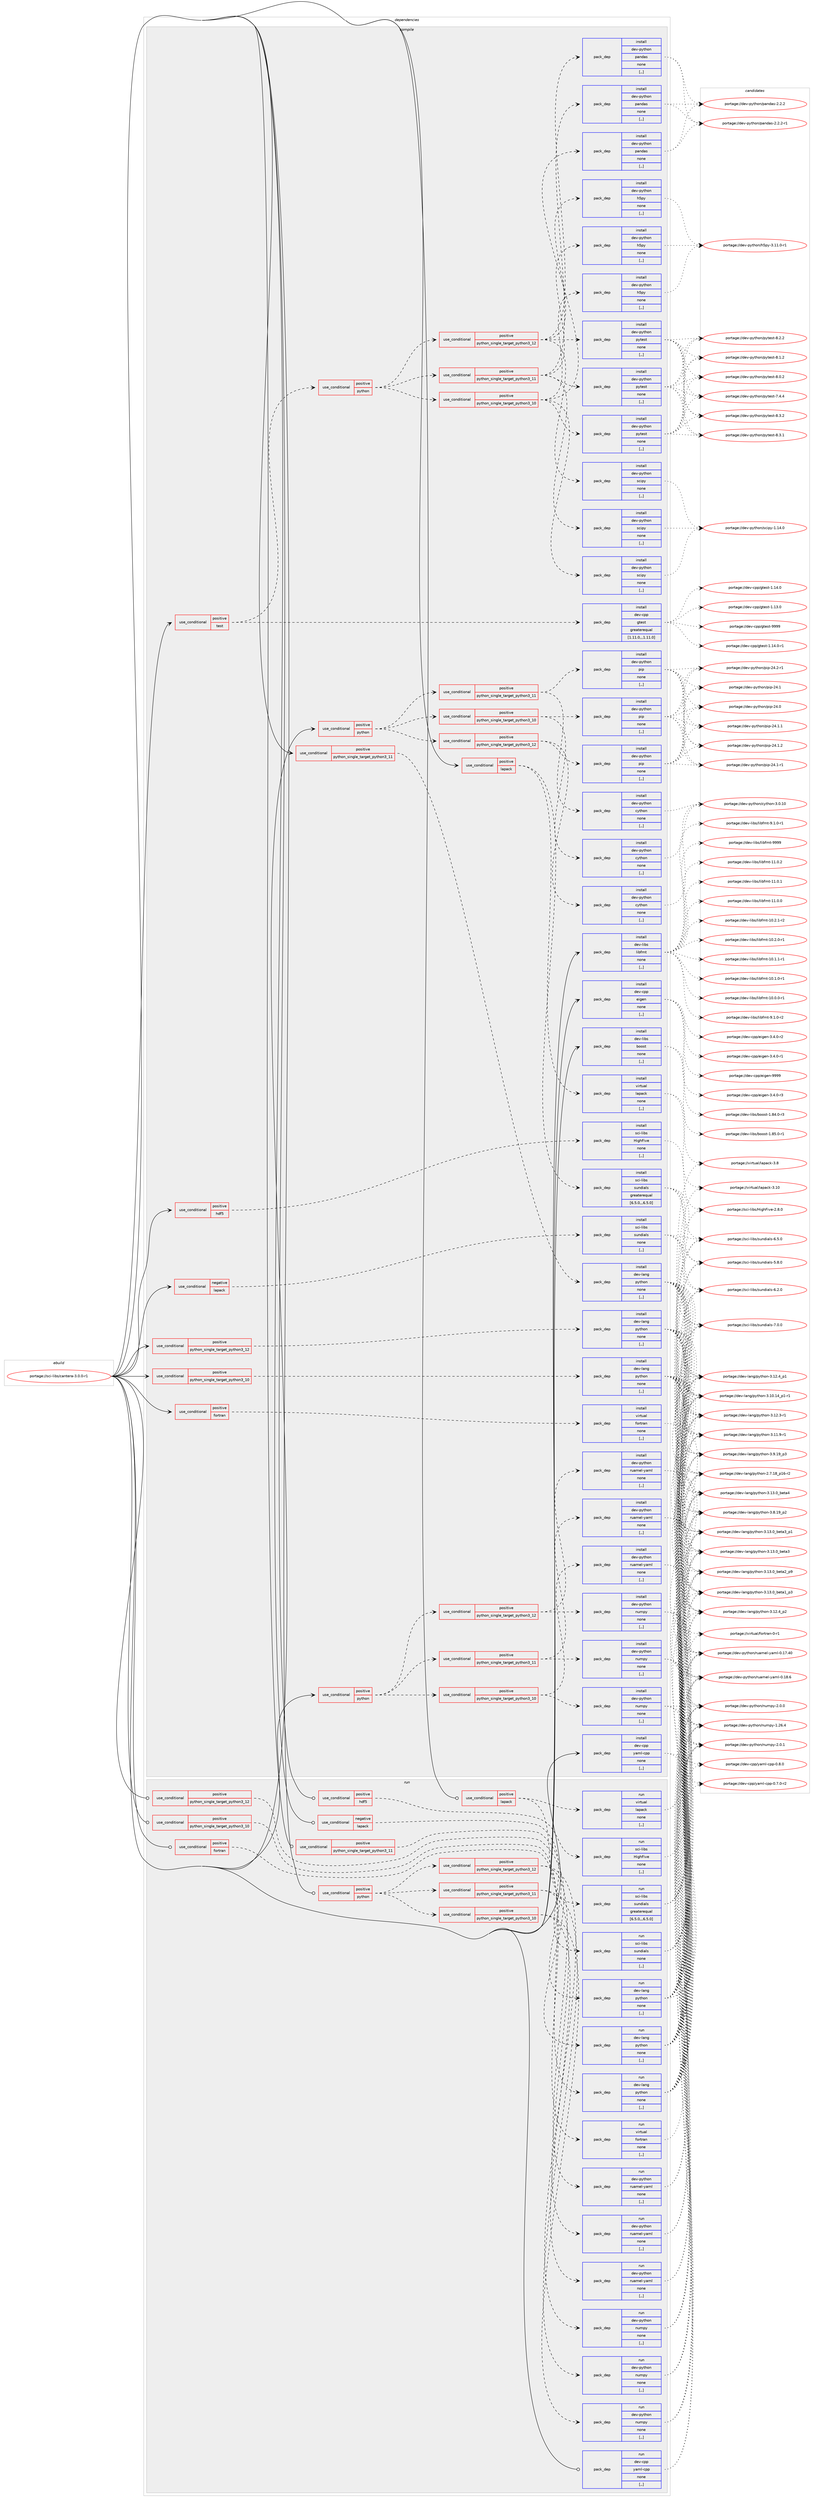 digraph prolog {

# *************
# Graph options
# *************

newrank=true;
concentrate=true;
compound=true;
graph [rankdir=LR,fontname=Helvetica,fontsize=10,ranksep=1.5];#, ranksep=2.5, nodesep=0.2];
edge  [arrowhead=vee];
node  [fontname=Helvetica,fontsize=10];

# **********
# The ebuild
# **********

subgraph cluster_leftcol {
color=gray;
label=<<i>ebuild</i>>;
id [label="portage://sci-libs/cantera-3.0.0-r1", color=red, width=4, href="../sci-libs/cantera-3.0.0-r1.svg"];
}

# ****************
# The dependencies
# ****************

subgraph cluster_midcol {
color=gray;
label=<<i>dependencies</i>>;
subgraph cluster_compile {
fillcolor="#eeeeee";
style=filled;
label=<<i>compile</i>>;
subgraph cond105745 {
dependency400415 [label=<<TABLE BORDER="0" CELLBORDER="1" CELLSPACING="0" CELLPADDING="4"><TR><TD ROWSPAN="3" CELLPADDING="10">use_conditional</TD></TR><TR><TD>negative</TD></TR><TR><TD>lapack</TD></TR></TABLE>>, shape=none, color=red];
subgraph pack291824 {
dependency400416 [label=<<TABLE BORDER="0" CELLBORDER="1" CELLSPACING="0" CELLPADDING="4" WIDTH="220"><TR><TD ROWSPAN="6" CELLPADDING="30">pack_dep</TD></TR><TR><TD WIDTH="110">install</TD></TR><TR><TD>sci-libs</TD></TR><TR><TD>sundials</TD></TR><TR><TD>none</TD></TR><TR><TD>[,,]</TD></TR></TABLE>>, shape=none, color=blue];
}
dependency400415:e -> dependency400416:w [weight=20,style="dashed",arrowhead="vee"];
}
id:e -> dependency400415:w [weight=20,style="solid",arrowhead="vee"];
subgraph cond105746 {
dependency400417 [label=<<TABLE BORDER="0" CELLBORDER="1" CELLSPACING="0" CELLPADDING="4"><TR><TD ROWSPAN="3" CELLPADDING="10">use_conditional</TD></TR><TR><TD>positive</TD></TR><TR><TD>fortran</TD></TR></TABLE>>, shape=none, color=red];
subgraph pack291825 {
dependency400418 [label=<<TABLE BORDER="0" CELLBORDER="1" CELLSPACING="0" CELLPADDING="4" WIDTH="220"><TR><TD ROWSPAN="6" CELLPADDING="30">pack_dep</TD></TR><TR><TD WIDTH="110">install</TD></TR><TR><TD>virtual</TD></TR><TR><TD>fortran</TD></TR><TR><TD>none</TD></TR><TR><TD>[,,]</TD></TR></TABLE>>, shape=none, color=blue];
}
dependency400417:e -> dependency400418:w [weight=20,style="dashed",arrowhead="vee"];
}
id:e -> dependency400417:w [weight=20,style="solid",arrowhead="vee"];
subgraph cond105747 {
dependency400419 [label=<<TABLE BORDER="0" CELLBORDER="1" CELLSPACING="0" CELLPADDING="4"><TR><TD ROWSPAN="3" CELLPADDING="10">use_conditional</TD></TR><TR><TD>positive</TD></TR><TR><TD>hdf5</TD></TR></TABLE>>, shape=none, color=red];
subgraph pack291826 {
dependency400420 [label=<<TABLE BORDER="0" CELLBORDER="1" CELLSPACING="0" CELLPADDING="4" WIDTH="220"><TR><TD ROWSPAN="6" CELLPADDING="30">pack_dep</TD></TR><TR><TD WIDTH="110">install</TD></TR><TR><TD>sci-libs</TD></TR><TR><TD>HighFive</TD></TR><TR><TD>none</TD></TR><TR><TD>[,,]</TD></TR></TABLE>>, shape=none, color=blue];
}
dependency400419:e -> dependency400420:w [weight=20,style="dashed",arrowhead="vee"];
}
id:e -> dependency400419:w [weight=20,style="solid",arrowhead="vee"];
subgraph cond105748 {
dependency400421 [label=<<TABLE BORDER="0" CELLBORDER="1" CELLSPACING="0" CELLPADDING="4"><TR><TD ROWSPAN="3" CELLPADDING="10">use_conditional</TD></TR><TR><TD>positive</TD></TR><TR><TD>lapack</TD></TR></TABLE>>, shape=none, color=red];
subgraph pack291827 {
dependency400422 [label=<<TABLE BORDER="0" CELLBORDER="1" CELLSPACING="0" CELLPADDING="4" WIDTH="220"><TR><TD ROWSPAN="6" CELLPADDING="30">pack_dep</TD></TR><TR><TD WIDTH="110">install</TD></TR><TR><TD>sci-libs</TD></TR><TR><TD>sundials</TD></TR><TR><TD>greaterequal</TD></TR><TR><TD>[6.5.0,,,6.5.0]</TD></TR></TABLE>>, shape=none, color=blue];
}
dependency400421:e -> dependency400422:w [weight=20,style="dashed",arrowhead="vee"];
subgraph pack291828 {
dependency400423 [label=<<TABLE BORDER="0" CELLBORDER="1" CELLSPACING="0" CELLPADDING="4" WIDTH="220"><TR><TD ROWSPAN="6" CELLPADDING="30">pack_dep</TD></TR><TR><TD WIDTH="110">install</TD></TR><TR><TD>virtual</TD></TR><TR><TD>lapack</TD></TR><TR><TD>none</TD></TR><TR><TD>[,,]</TD></TR></TABLE>>, shape=none, color=blue];
}
dependency400421:e -> dependency400423:w [weight=20,style="dashed",arrowhead="vee"];
}
id:e -> dependency400421:w [weight=20,style="solid",arrowhead="vee"];
subgraph cond105749 {
dependency400424 [label=<<TABLE BORDER="0" CELLBORDER="1" CELLSPACING="0" CELLPADDING="4"><TR><TD ROWSPAN="3" CELLPADDING="10">use_conditional</TD></TR><TR><TD>positive</TD></TR><TR><TD>python</TD></TR></TABLE>>, shape=none, color=red];
subgraph cond105750 {
dependency400425 [label=<<TABLE BORDER="0" CELLBORDER="1" CELLSPACING="0" CELLPADDING="4"><TR><TD ROWSPAN="3" CELLPADDING="10">use_conditional</TD></TR><TR><TD>positive</TD></TR><TR><TD>python_single_target_python3_10</TD></TR></TABLE>>, shape=none, color=red];
subgraph pack291829 {
dependency400426 [label=<<TABLE BORDER="0" CELLBORDER="1" CELLSPACING="0" CELLPADDING="4" WIDTH="220"><TR><TD ROWSPAN="6" CELLPADDING="30">pack_dep</TD></TR><TR><TD WIDTH="110">install</TD></TR><TR><TD>dev-python</TD></TR><TR><TD>cython</TD></TR><TR><TD>none</TD></TR><TR><TD>[,,]</TD></TR></TABLE>>, shape=none, color=blue];
}
dependency400425:e -> dependency400426:w [weight=20,style="dashed",arrowhead="vee"];
subgraph pack291830 {
dependency400427 [label=<<TABLE BORDER="0" CELLBORDER="1" CELLSPACING="0" CELLPADDING="4" WIDTH="220"><TR><TD ROWSPAN="6" CELLPADDING="30">pack_dep</TD></TR><TR><TD WIDTH="110">install</TD></TR><TR><TD>dev-python</TD></TR><TR><TD>pip</TD></TR><TR><TD>none</TD></TR><TR><TD>[,,]</TD></TR></TABLE>>, shape=none, color=blue];
}
dependency400425:e -> dependency400427:w [weight=20,style="dashed",arrowhead="vee"];
}
dependency400424:e -> dependency400425:w [weight=20,style="dashed",arrowhead="vee"];
subgraph cond105751 {
dependency400428 [label=<<TABLE BORDER="0" CELLBORDER="1" CELLSPACING="0" CELLPADDING="4"><TR><TD ROWSPAN="3" CELLPADDING="10">use_conditional</TD></TR><TR><TD>positive</TD></TR><TR><TD>python_single_target_python3_11</TD></TR></TABLE>>, shape=none, color=red];
subgraph pack291831 {
dependency400429 [label=<<TABLE BORDER="0" CELLBORDER="1" CELLSPACING="0" CELLPADDING="4" WIDTH="220"><TR><TD ROWSPAN="6" CELLPADDING="30">pack_dep</TD></TR><TR><TD WIDTH="110">install</TD></TR><TR><TD>dev-python</TD></TR><TR><TD>cython</TD></TR><TR><TD>none</TD></TR><TR><TD>[,,]</TD></TR></TABLE>>, shape=none, color=blue];
}
dependency400428:e -> dependency400429:w [weight=20,style="dashed",arrowhead="vee"];
subgraph pack291832 {
dependency400430 [label=<<TABLE BORDER="0" CELLBORDER="1" CELLSPACING="0" CELLPADDING="4" WIDTH="220"><TR><TD ROWSPAN="6" CELLPADDING="30">pack_dep</TD></TR><TR><TD WIDTH="110">install</TD></TR><TR><TD>dev-python</TD></TR><TR><TD>pip</TD></TR><TR><TD>none</TD></TR><TR><TD>[,,]</TD></TR></TABLE>>, shape=none, color=blue];
}
dependency400428:e -> dependency400430:w [weight=20,style="dashed",arrowhead="vee"];
}
dependency400424:e -> dependency400428:w [weight=20,style="dashed",arrowhead="vee"];
subgraph cond105752 {
dependency400431 [label=<<TABLE BORDER="0" CELLBORDER="1" CELLSPACING="0" CELLPADDING="4"><TR><TD ROWSPAN="3" CELLPADDING="10">use_conditional</TD></TR><TR><TD>positive</TD></TR><TR><TD>python_single_target_python3_12</TD></TR></TABLE>>, shape=none, color=red];
subgraph pack291833 {
dependency400432 [label=<<TABLE BORDER="0" CELLBORDER="1" CELLSPACING="0" CELLPADDING="4" WIDTH="220"><TR><TD ROWSPAN="6" CELLPADDING="30">pack_dep</TD></TR><TR><TD WIDTH="110">install</TD></TR><TR><TD>dev-python</TD></TR><TR><TD>cython</TD></TR><TR><TD>none</TD></TR><TR><TD>[,,]</TD></TR></TABLE>>, shape=none, color=blue];
}
dependency400431:e -> dependency400432:w [weight=20,style="dashed",arrowhead="vee"];
subgraph pack291834 {
dependency400433 [label=<<TABLE BORDER="0" CELLBORDER="1" CELLSPACING="0" CELLPADDING="4" WIDTH="220"><TR><TD ROWSPAN="6" CELLPADDING="30">pack_dep</TD></TR><TR><TD WIDTH="110">install</TD></TR><TR><TD>dev-python</TD></TR><TR><TD>pip</TD></TR><TR><TD>none</TD></TR><TR><TD>[,,]</TD></TR></TABLE>>, shape=none, color=blue];
}
dependency400431:e -> dependency400433:w [weight=20,style="dashed",arrowhead="vee"];
}
dependency400424:e -> dependency400431:w [weight=20,style="dashed",arrowhead="vee"];
}
id:e -> dependency400424:w [weight=20,style="solid",arrowhead="vee"];
subgraph cond105753 {
dependency400434 [label=<<TABLE BORDER="0" CELLBORDER="1" CELLSPACING="0" CELLPADDING="4"><TR><TD ROWSPAN="3" CELLPADDING="10">use_conditional</TD></TR><TR><TD>positive</TD></TR><TR><TD>python</TD></TR></TABLE>>, shape=none, color=red];
subgraph cond105754 {
dependency400435 [label=<<TABLE BORDER="0" CELLBORDER="1" CELLSPACING="0" CELLPADDING="4"><TR><TD ROWSPAN="3" CELLPADDING="10">use_conditional</TD></TR><TR><TD>positive</TD></TR><TR><TD>python_single_target_python3_10</TD></TR></TABLE>>, shape=none, color=red];
subgraph pack291835 {
dependency400436 [label=<<TABLE BORDER="0" CELLBORDER="1" CELLSPACING="0" CELLPADDING="4" WIDTH="220"><TR><TD ROWSPAN="6" CELLPADDING="30">pack_dep</TD></TR><TR><TD WIDTH="110">install</TD></TR><TR><TD>dev-python</TD></TR><TR><TD>numpy</TD></TR><TR><TD>none</TD></TR><TR><TD>[,,]</TD></TR></TABLE>>, shape=none, color=blue];
}
dependency400435:e -> dependency400436:w [weight=20,style="dashed",arrowhead="vee"];
subgraph pack291836 {
dependency400437 [label=<<TABLE BORDER="0" CELLBORDER="1" CELLSPACING="0" CELLPADDING="4" WIDTH="220"><TR><TD ROWSPAN="6" CELLPADDING="30">pack_dep</TD></TR><TR><TD WIDTH="110">install</TD></TR><TR><TD>dev-python</TD></TR><TR><TD>ruamel-yaml</TD></TR><TR><TD>none</TD></TR><TR><TD>[,,]</TD></TR></TABLE>>, shape=none, color=blue];
}
dependency400435:e -> dependency400437:w [weight=20,style="dashed",arrowhead="vee"];
}
dependency400434:e -> dependency400435:w [weight=20,style="dashed",arrowhead="vee"];
subgraph cond105755 {
dependency400438 [label=<<TABLE BORDER="0" CELLBORDER="1" CELLSPACING="0" CELLPADDING="4"><TR><TD ROWSPAN="3" CELLPADDING="10">use_conditional</TD></TR><TR><TD>positive</TD></TR><TR><TD>python_single_target_python3_11</TD></TR></TABLE>>, shape=none, color=red];
subgraph pack291837 {
dependency400439 [label=<<TABLE BORDER="0" CELLBORDER="1" CELLSPACING="0" CELLPADDING="4" WIDTH="220"><TR><TD ROWSPAN="6" CELLPADDING="30">pack_dep</TD></TR><TR><TD WIDTH="110">install</TD></TR><TR><TD>dev-python</TD></TR><TR><TD>numpy</TD></TR><TR><TD>none</TD></TR><TR><TD>[,,]</TD></TR></TABLE>>, shape=none, color=blue];
}
dependency400438:e -> dependency400439:w [weight=20,style="dashed",arrowhead="vee"];
subgraph pack291838 {
dependency400440 [label=<<TABLE BORDER="0" CELLBORDER="1" CELLSPACING="0" CELLPADDING="4" WIDTH="220"><TR><TD ROWSPAN="6" CELLPADDING="30">pack_dep</TD></TR><TR><TD WIDTH="110">install</TD></TR><TR><TD>dev-python</TD></TR><TR><TD>ruamel-yaml</TD></TR><TR><TD>none</TD></TR><TR><TD>[,,]</TD></TR></TABLE>>, shape=none, color=blue];
}
dependency400438:e -> dependency400440:w [weight=20,style="dashed",arrowhead="vee"];
}
dependency400434:e -> dependency400438:w [weight=20,style="dashed",arrowhead="vee"];
subgraph cond105756 {
dependency400441 [label=<<TABLE BORDER="0" CELLBORDER="1" CELLSPACING="0" CELLPADDING="4"><TR><TD ROWSPAN="3" CELLPADDING="10">use_conditional</TD></TR><TR><TD>positive</TD></TR><TR><TD>python_single_target_python3_12</TD></TR></TABLE>>, shape=none, color=red];
subgraph pack291839 {
dependency400442 [label=<<TABLE BORDER="0" CELLBORDER="1" CELLSPACING="0" CELLPADDING="4" WIDTH="220"><TR><TD ROWSPAN="6" CELLPADDING="30">pack_dep</TD></TR><TR><TD WIDTH="110">install</TD></TR><TR><TD>dev-python</TD></TR><TR><TD>numpy</TD></TR><TR><TD>none</TD></TR><TR><TD>[,,]</TD></TR></TABLE>>, shape=none, color=blue];
}
dependency400441:e -> dependency400442:w [weight=20,style="dashed",arrowhead="vee"];
subgraph pack291840 {
dependency400443 [label=<<TABLE BORDER="0" CELLBORDER="1" CELLSPACING="0" CELLPADDING="4" WIDTH="220"><TR><TD ROWSPAN="6" CELLPADDING="30">pack_dep</TD></TR><TR><TD WIDTH="110">install</TD></TR><TR><TD>dev-python</TD></TR><TR><TD>ruamel-yaml</TD></TR><TR><TD>none</TD></TR><TR><TD>[,,]</TD></TR></TABLE>>, shape=none, color=blue];
}
dependency400441:e -> dependency400443:w [weight=20,style="dashed",arrowhead="vee"];
}
dependency400434:e -> dependency400441:w [weight=20,style="dashed",arrowhead="vee"];
}
id:e -> dependency400434:w [weight=20,style="solid",arrowhead="vee"];
subgraph cond105757 {
dependency400444 [label=<<TABLE BORDER="0" CELLBORDER="1" CELLSPACING="0" CELLPADDING="4"><TR><TD ROWSPAN="3" CELLPADDING="10">use_conditional</TD></TR><TR><TD>positive</TD></TR><TR><TD>python_single_target_python3_10</TD></TR></TABLE>>, shape=none, color=red];
subgraph pack291841 {
dependency400445 [label=<<TABLE BORDER="0" CELLBORDER="1" CELLSPACING="0" CELLPADDING="4" WIDTH="220"><TR><TD ROWSPAN="6" CELLPADDING="30">pack_dep</TD></TR><TR><TD WIDTH="110">install</TD></TR><TR><TD>dev-lang</TD></TR><TR><TD>python</TD></TR><TR><TD>none</TD></TR><TR><TD>[,,]</TD></TR></TABLE>>, shape=none, color=blue];
}
dependency400444:e -> dependency400445:w [weight=20,style="dashed",arrowhead="vee"];
}
id:e -> dependency400444:w [weight=20,style="solid",arrowhead="vee"];
subgraph cond105758 {
dependency400446 [label=<<TABLE BORDER="0" CELLBORDER="1" CELLSPACING="0" CELLPADDING="4"><TR><TD ROWSPAN="3" CELLPADDING="10">use_conditional</TD></TR><TR><TD>positive</TD></TR><TR><TD>python_single_target_python3_11</TD></TR></TABLE>>, shape=none, color=red];
subgraph pack291842 {
dependency400447 [label=<<TABLE BORDER="0" CELLBORDER="1" CELLSPACING="0" CELLPADDING="4" WIDTH="220"><TR><TD ROWSPAN="6" CELLPADDING="30">pack_dep</TD></TR><TR><TD WIDTH="110">install</TD></TR><TR><TD>dev-lang</TD></TR><TR><TD>python</TD></TR><TR><TD>none</TD></TR><TR><TD>[,,]</TD></TR></TABLE>>, shape=none, color=blue];
}
dependency400446:e -> dependency400447:w [weight=20,style="dashed",arrowhead="vee"];
}
id:e -> dependency400446:w [weight=20,style="solid",arrowhead="vee"];
subgraph cond105759 {
dependency400448 [label=<<TABLE BORDER="0" CELLBORDER="1" CELLSPACING="0" CELLPADDING="4"><TR><TD ROWSPAN="3" CELLPADDING="10">use_conditional</TD></TR><TR><TD>positive</TD></TR><TR><TD>python_single_target_python3_12</TD></TR></TABLE>>, shape=none, color=red];
subgraph pack291843 {
dependency400449 [label=<<TABLE BORDER="0" CELLBORDER="1" CELLSPACING="0" CELLPADDING="4" WIDTH="220"><TR><TD ROWSPAN="6" CELLPADDING="30">pack_dep</TD></TR><TR><TD WIDTH="110">install</TD></TR><TR><TD>dev-lang</TD></TR><TR><TD>python</TD></TR><TR><TD>none</TD></TR><TR><TD>[,,]</TD></TR></TABLE>>, shape=none, color=blue];
}
dependency400448:e -> dependency400449:w [weight=20,style="dashed",arrowhead="vee"];
}
id:e -> dependency400448:w [weight=20,style="solid",arrowhead="vee"];
subgraph cond105760 {
dependency400450 [label=<<TABLE BORDER="0" CELLBORDER="1" CELLSPACING="0" CELLPADDING="4"><TR><TD ROWSPAN="3" CELLPADDING="10">use_conditional</TD></TR><TR><TD>positive</TD></TR><TR><TD>test</TD></TR></TABLE>>, shape=none, color=red];
subgraph pack291844 {
dependency400451 [label=<<TABLE BORDER="0" CELLBORDER="1" CELLSPACING="0" CELLPADDING="4" WIDTH="220"><TR><TD ROWSPAN="6" CELLPADDING="30">pack_dep</TD></TR><TR><TD WIDTH="110">install</TD></TR><TR><TD>dev-cpp</TD></TR><TR><TD>gtest</TD></TR><TR><TD>greaterequal</TD></TR><TR><TD>[1.11.0,,,1.11.0]</TD></TR></TABLE>>, shape=none, color=blue];
}
dependency400450:e -> dependency400451:w [weight=20,style="dashed",arrowhead="vee"];
subgraph cond105761 {
dependency400452 [label=<<TABLE BORDER="0" CELLBORDER="1" CELLSPACING="0" CELLPADDING="4"><TR><TD ROWSPAN="3" CELLPADDING="10">use_conditional</TD></TR><TR><TD>positive</TD></TR><TR><TD>python</TD></TR></TABLE>>, shape=none, color=red];
subgraph cond105762 {
dependency400453 [label=<<TABLE BORDER="0" CELLBORDER="1" CELLSPACING="0" CELLPADDING="4"><TR><TD ROWSPAN="3" CELLPADDING="10">use_conditional</TD></TR><TR><TD>positive</TD></TR><TR><TD>python_single_target_python3_10</TD></TR></TABLE>>, shape=none, color=red];
subgraph pack291845 {
dependency400454 [label=<<TABLE BORDER="0" CELLBORDER="1" CELLSPACING="0" CELLPADDING="4" WIDTH="220"><TR><TD ROWSPAN="6" CELLPADDING="30">pack_dep</TD></TR><TR><TD WIDTH="110">install</TD></TR><TR><TD>dev-python</TD></TR><TR><TD>h5py</TD></TR><TR><TD>none</TD></TR><TR><TD>[,,]</TD></TR></TABLE>>, shape=none, color=blue];
}
dependency400453:e -> dependency400454:w [weight=20,style="dashed",arrowhead="vee"];
subgraph pack291846 {
dependency400455 [label=<<TABLE BORDER="0" CELLBORDER="1" CELLSPACING="0" CELLPADDING="4" WIDTH="220"><TR><TD ROWSPAN="6" CELLPADDING="30">pack_dep</TD></TR><TR><TD WIDTH="110">install</TD></TR><TR><TD>dev-python</TD></TR><TR><TD>pandas</TD></TR><TR><TD>none</TD></TR><TR><TD>[,,]</TD></TR></TABLE>>, shape=none, color=blue];
}
dependency400453:e -> dependency400455:w [weight=20,style="dashed",arrowhead="vee"];
subgraph pack291847 {
dependency400456 [label=<<TABLE BORDER="0" CELLBORDER="1" CELLSPACING="0" CELLPADDING="4" WIDTH="220"><TR><TD ROWSPAN="6" CELLPADDING="30">pack_dep</TD></TR><TR><TD WIDTH="110">install</TD></TR><TR><TD>dev-python</TD></TR><TR><TD>pytest</TD></TR><TR><TD>none</TD></TR><TR><TD>[,,]</TD></TR></TABLE>>, shape=none, color=blue];
}
dependency400453:e -> dependency400456:w [weight=20,style="dashed",arrowhead="vee"];
subgraph pack291848 {
dependency400457 [label=<<TABLE BORDER="0" CELLBORDER="1" CELLSPACING="0" CELLPADDING="4" WIDTH="220"><TR><TD ROWSPAN="6" CELLPADDING="30">pack_dep</TD></TR><TR><TD WIDTH="110">install</TD></TR><TR><TD>dev-python</TD></TR><TR><TD>scipy</TD></TR><TR><TD>none</TD></TR><TR><TD>[,,]</TD></TR></TABLE>>, shape=none, color=blue];
}
dependency400453:e -> dependency400457:w [weight=20,style="dashed",arrowhead="vee"];
}
dependency400452:e -> dependency400453:w [weight=20,style="dashed",arrowhead="vee"];
subgraph cond105763 {
dependency400458 [label=<<TABLE BORDER="0" CELLBORDER="1" CELLSPACING="0" CELLPADDING="4"><TR><TD ROWSPAN="3" CELLPADDING="10">use_conditional</TD></TR><TR><TD>positive</TD></TR><TR><TD>python_single_target_python3_11</TD></TR></TABLE>>, shape=none, color=red];
subgraph pack291849 {
dependency400459 [label=<<TABLE BORDER="0" CELLBORDER="1" CELLSPACING="0" CELLPADDING="4" WIDTH="220"><TR><TD ROWSPAN="6" CELLPADDING="30">pack_dep</TD></TR><TR><TD WIDTH="110">install</TD></TR><TR><TD>dev-python</TD></TR><TR><TD>h5py</TD></TR><TR><TD>none</TD></TR><TR><TD>[,,]</TD></TR></TABLE>>, shape=none, color=blue];
}
dependency400458:e -> dependency400459:w [weight=20,style="dashed",arrowhead="vee"];
subgraph pack291850 {
dependency400460 [label=<<TABLE BORDER="0" CELLBORDER="1" CELLSPACING="0" CELLPADDING="4" WIDTH="220"><TR><TD ROWSPAN="6" CELLPADDING="30">pack_dep</TD></TR><TR><TD WIDTH="110">install</TD></TR><TR><TD>dev-python</TD></TR><TR><TD>pandas</TD></TR><TR><TD>none</TD></TR><TR><TD>[,,]</TD></TR></TABLE>>, shape=none, color=blue];
}
dependency400458:e -> dependency400460:w [weight=20,style="dashed",arrowhead="vee"];
subgraph pack291851 {
dependency400461 [label=<<TABLE BORDER="0" CELLBORDER="1" CELLSPACING="0" CELLPADDING="4" WIDTH="220"><TR><TD ROWSPAN="6" CELLPADDING="30">pack_dep</TD></TR><TR><TD WIDTH="110">install</TD></TR><TR><TD>dev-python</TD></TR><TR><TD>pytest</TD></TR><TR><TD>none</TD></TR><TR><TD>[,,]</TD></TR></TABLE>>, shape=none, color=blue];
}
dependency400458:e -> dependency400461:w [weight=20,style="dashed",arrowhead="vee"];
subgraph pack291852 {
dependency400462 [label=<<TABLE BORDER="0" CELLBORDER="1" CELLSPACING="0" CELLPADDING="4" WIDTH="220"><TR><TD ROWSPAN="6" CELLPADDING="30">pack_dep</TD></TR><TR><TD WIDTH="110">install</TD></TR><TR><TD>dev-python</TD></TR><TR><TD>scipy</TD></TR><TR><TD>none</TD></TR><TR><TD>[,,]</TD></TR></TABLE>>, shape=none, color=blue];
}
dependency400458:e -> dependency400462:w [weight=20,style="dashed",arrowhead="vee"];
}
dependency400452:e -> dependency400458:w [weight=20,style="dashed",arrowhead="vee"];
subgraph cond105764 {
dependency400463 [label=<<TABLE BORDER="0" CELLBORDER="1" CELLSPACING="0" CELLPADDING="4"><TR><TD ROWSPAN="3" CELLPADDING="10">use_conditional</TD></TR><TR><TD>positive</TD></TR><TR><TD>python_single_target_python3_12</TD></TR></TABLE>>, shape=none, color=red];
subgraph pack291853 {
dependency400464 [label=<<TABLE BORDER="0" CELLBORDER="1" CELLSPACING="0" CELLPADDING="4" WIDTH="220"><TR><TD ROWSPAN="6" CELLPADDING="30">pack_dep</TD></TR><TR><TD WIDTH="110">install</TD></TR><TR><TD>dev-python</TD></TR><TR><TD>h5py</TD></TR><TR><TD>none</TD></TR><TR><TD>[,,]</TD></TR></TABLE>>, shape=none, color=blue];
}
dependency400463:e -> dependency400464:w [weight=20,style="dashed",arrowhead="vee"];
subgraph pack291854 {
dependency400465 [label=<<TABLE BORDER="0" CELLBORDER="1" CELLSPACING="0" CELLPADDING="4" WIDTH="220"><TR><TD ROWSPAN="6" CELLPADDING="30">pack_dep</TD></TR><TR><TD WIDTH="110">install</TD></TR><TR><TD>dev-python</TD></TR><TR><TD>pandas</TD></TR><TR><TD>none</TD></TR><TR><TD>[,,]</TD></TR></TABLE>>, shape=none, color=blue];
}
dependency400463:e -> dependency400465:w [weight=20,style="dashed",arrowhead="vee"];
subgraph pack291855 {
dependency400466 [label=<<TABLE BORDER="0" CELLBORDER="1" CELLSPACING="0" CELLPADDING="4" WIDTH="220"><TR><TD ROWSPAN="6" CELLPADDING="30">pack_dep</TD></TR><TR><TD WIDTH="110">install</TD></TR><TR><TD>dev-python</TD></TR><TR><TD>pytest</TD></TR><TR><TD>none</TD></TR><TR><TD>[,,]</TD></TR></TABLE>>, shape=none, color=blue];
}
dependency400463:e -> dependency400466:w [weight=20,style="dashed",arrowhead="vee"];
subgraph pack291856 {
dependency400467 [label=<<TABLE BORDER="0" CELLBORDER="1" CELLSPACING="0" CELLPADDING="4" WIDTH="220"><TR><TD ROWSPAN="6" CELLPADDING="30">pack_dep</TD></TR><TR><TD WIDTH="110">install</TD></TR><TR><TD>dev-python</TD></TR><TR><TD>scipy</TD></TR><TR><TD>none</TD></TR><TR><TD>[,,]</TD></TR></TABLE>>, shape=none, color=blue];
}
dependency400463:e -> dependency400467:w [weight=20,style="dashed",arrowhead="vee"];
}
dependency400452:e -> dependency400463:w [weight=20,style="dashed",arrowhead="vee"];
}
dependency400450:e -> dependency400452:w [weight=20,style="dashed",arrowhead="vee"];
}
id:e -> dependency400450:w [weight=20,style="solid",arrowhead="vee"];
subgraph pack291857 {
dependency400468 [label=<<TABLE BORDER="0" CELLBORDER="1" CELLSPACING="0" CELLPADDING="4" WIDTH="220"><TR><TD ROWSPAN="6" CELLPADDING="30">pack_dep</TD></TR><TR><TD WIDTH="110">install</TD></TR><TR><TD>dev-cpp</TD></TR><TR><TD>eigen</TD></TR><TR><TD>none</TD></TR><TR><TD>[,,]</TD></TR></TABLE>>, shape=none, color=blue];
}
id:e -> dependency400468:w [weight=20,style="solid",arrowhead="vee"];
subgraph pack291858 {
dependency400469 [label=<<TABLE BORDER="0" CELLBORDER="1" CELLSPACING="0" CELLPADDING="4" WIDTH="220"><TR><TD ROWSPAN="6" CELLPADDING="30">pack_dep</TD></TR><TR><TD WIDTH="110">install</TD></TR><TR><TD>dev-cpp</TD></TR><TR><TD>yaml-cpp</TD></TR><TR><TD>none</TD></TR><TR><TD>[,,]</TD></TR></TABLE>>, shape=none, color=blue];
}
id:e -> dependency400469:w [weight=20,style="solid",arrowhead="vee"];
subgraph pack291859 {
dependency400470 [label=<<TABLE BORDER="0" CELLBORDER="1" CELLSPACING="0" CELLPADDING="4" WIDTH="220"><TR><TD ROWSPAN="6" CELLPADDING="30">pack_dep</TD></TR><TR><TD WIDTH="110">install</TD></TR><TR><TD>dev-libs</TD></TR><TR><TD>boost</TD></TR><TR><TD>none</TD></TR><TR><TD>[,,]</TD></TR></TABLE>>, shape=none, color=blue];
}
id:e -> dependency400470:w [weight=20,style="solid",arrowhead="vee"];
subgraph pack291860 {
dependency400471 [label=<<TABLE BORDER="0" CELLBORDER="1" CELLSPACING="0" CELLPADDING="4" WIDTH="220"><TR><TD ROWSPAN="6" CELLPADDING="30">pack_dep</TD></TR><TR><TD WIDTH="110">install</TD></TR><TR><TD>dev-libs</TD></TR><TR><TD>libfmt</TD></TR><TR><TD>none</TD></TR><TR><TD>[,,]</TD></TR></TABLE>>, shape=none, color=blue];
}
id:e -> dependency400471:w [weight=20,style="solid",arrowhead="vee"];
}
subgraph cluster_compileandrun {
fillcolor="#eeeeee";
style=filled;
label=<<i>compile and run</i>>;
}
subgraph cluster_run {
fillcolor="#eeeeee";
style=filled;
label=<<i>run</i>>;
subgraph cond105765 {
dependency400472 [label=<<TABLE BORDER="0" CELLBORDER="1" CELLSPACING="0" CELLPADDING="4"><TR><TD ROWSPAN="3" CELLPADDING="10">use_conditional</TD></TR><TR><TD>negative</TD></TR><TR><TD>lapack</TD></TR></TABLE>>, shape=none, color=red];
subgraph pack291861 {
dependency400473 [label=<<TABLE BORDER="0" CELLBORDER="1" CELLSPACING="0" CELLPADDING="4" WIDTH="220"><TR><TD ROWSPAN="6" CELLPADDING="30">pack_dep</TD></TR><TR><TD WIDTH="110">run</TD></TR><TR><TD>sci-libs</TD></TR><TR><TD>sundials</TD></TR><TR><TD>none</TD></TR><TR><TD>[,,]</TD></TR></TABLE>>, shape=none, color=blue];
}
dependency400472:e -> dependency400473:w [weight=20,style="dashed",arrowhead="vee"];
}
id:e -> dependency400472:w [weight=20,style="solid",arrowhead="odot"];
subgraph cond105766 {
dependency400474 [label=<<TABLE BORDER="0" CELLBORDER="1" CELLSPACING="0" CELLPADDING="4"><TR><TD ROWSPAN="3" CELLPADDING="10">use_conditional</TD></TR><TR><TD>positive</TD></TR><TR><TD>fortran</TD></TR></TABLE>>, shape=none, color=red];
subgraph pack291862 {
dependency400475 [label=<<TABLE BORDER="0" CELLBORDER="1" CELLSPACING="0" CELLPADDING="4" WIDTH="220"><TR><TD ROWSPAN="6" CELLPADDING="30">pack_dep</TD></TR><TR><TD WIDTH="110">run</TD></TR><TR><TD>virtual</TD></TR><TR><TD>fortran</TD></TR><TR><TD>none</TD></TR><TR><TD>[,,]</TD></TR></TABLE>>, shape=none, color=blue];
}
dependency400474:e -> dependency400475:w [weight=20,style="dashed",arrowhead="vee"];
}
id:e -> dependency400474:w [weight=20,style="solid",arrowhead="odot"];
subgraph cond105767 {
dependency400476 [label=<<TABLE BORDER="0" CELLBORDER="1" CELLSPACING="0" CELLPADDING="4"><TR><TD ROWSPAN="3" CELLPADDING="10">use_conditional</TD></TR><TR><TD>positive</TD></TR><TR><TD>hdf5</TD></TR></TABLE>>, shape=none, color=red];
subgraph pack291863 {
dependency400477 [label=<<TABLE BORDER="0" CELLBORDER="1" CELLSPACING="0" CELLPADDING="4" WIDTH="220"><TR><TD ROWSPAN="6" CELLPADDING="30">pack_dep</TD></TR><TR><TD WIDTH="110">run</TD></TR><TR><TD>sci-libs</TD></TR><TR><TD>HighFive</TD></TR><TR><TD>none</TD></TR><TR><TD>[,,]</TD></TR></TABLE>>, shape=none, color=blue];
}
dependency400476:e -> dependency400477:w [weight=20,style="dashed",arrowhead="vee"];
}
id:e -> dependency400476:w [weight=20,style="solid",arrowhead="odot"];
subgraph cond105768 {
dependency400478 [label=<<TABLE BORDER="0" CELLBORDER="1" CELLSPACING="0" CELLPADDING="4"><TR><TD ROWSPAN="3" CELLPADDING="10">use_conditional</TD></TR><TR><TD>positive</TD></TR><TR><TD>lapack</TD></TR></TABLE>>, shape=none, color=red];
subgraph pack291864 {
dependency400479 [label=<<TABLE BORDER="0" CELLBORDER="1" CELLSPACING="0" CELLPADDING="4" WIDTH="220"><TR><TD ROWSPAN="6" CELLPADDING="30">pack_dep</TD></TR><TR><TD WIDTH="110">run</TD></TR><TR><TD>sci-libs</TD></TR><TR><TD>sundials</TD></TR><TR><TD>greaterequal</TD></TR><TR><TD>[6.5.0,,,6.5.0]</TD></TR></TABLE>>, shape=none, color=blue];
}
dependency400478:e -> dependency400479:w [weight=20,style="dashed",arrowhead="vee"];
subgraph pack291865 {
dependency400480 [label=<<TABLE BORDER="0" CELLBORDER="1" CELLSPACING="0" CELLPADDING="4" WIDTH="220"><TR><TD ROWSPAN="6" CELLPADDING="30">pack_dep</TD></TR><TR><TD WIDTH="110">run</TD></TR><TR><TD>virtual</TD></TR><TR><TD>lapack</TD></TR><TR><TD>none</TD></TR><TR><TD>[,,]</TD></TR></TABLE>>, shape=none, color=blue];
}
dependency400478:e -> dependency400480:w [weight=20,style="dashed",arrowhead="vee"];
}
id:e -> dependency400478:w [weight=20,style="solid",arrowhead="odot"];
subgraph cond105769 {
dependency400481 [label=<<TABLE BORDER="0" CELLBORDER="1" CELLSPACING="0" CELLPADDING="4"><TR><TD ROWSPAN="3" CELLPADDING="10">use_conditional</TD></TR><TR><TD>positive</TD></TR><TR><TD>python</TD></TR></TABLE>>, shape=none, color=red];
subgraph cond105770 {
dependency400482 [label=<<TABLE BORDER="0" CELLBORDER="1" CELLSPACING="0" CELLPADDING="4"><TR><TD ROWSPAN="3" CELLPADDING="10">use_conditional</TD></TR><TR><TD>positive</TD></TR><TR><TD>python_single_target_python3_10</TD></TR></TABLE>>, shape=none, color=red];
subgraph pack291866 {
dependency400483 [label=<<TABLE BORDER="0" CELLBORDER="1" CELLSPACING="0" CELLPADDING="4" WIDTH="220"><TR><TD ROWSPAN="6" CELLPADDING="30">pack_dep</TD></TR><TR><TD WIDTH="110">run</TD></TR><TR><TD>dev-python</TD></TR><TR><TD>numpy</TD></TR><TR><TD>none</TD></TR><TR><TD>[,,]</TD></TR></TABLE>>, shape=none, color=blue];
}
dependency400482:e -> dependency400483:w [weight=20,style="dashed",arrowhead="vee"];
subgraph pack291867 {
dependency400484 [label=<<TABLE BORDER="0" CELLBORDER="1" CELLSPACING="0" CELLPADDING="4" WIDTH="220"><TR><TD ROWSPAN="6" CELLPADDING="30">pack_dep</TD></TR><TR><TD WIDTH="110">run</TD></TR><TR><TD>dev-python</TD></TR><TR><TD>ruamel-yaml</TD></TR><TR><TD>none</TD></TR><TR><TD>[,,]</TD></TR></TABLE>>, shape=none, color=blue];
}
dependency400482:e -> dependency400484:w [weight=20,style="dashed",arrowhead="vee"];
}
dependency400481:e -> dependency400482:w [weight=20,style="dashed",arrowhead="vee"];
subgraph cond105771 {
dependency400485 [label=<<TABLE BORDER="0" CELLBORDER="1" CELLSPACING="0" CELLPADDING="4"><TR><TD ROWSPAN="3" CELLPADDING="10">use_conditional</TD></TR><TR><TD>positive</TD></TR><TR><TD>python_single_target_python3_11</TD></TR></TABLE>>, shape=none, color=red];
subgraph pack291868 {
dependency400486 [label=<<TABLE BORDER="0" CELLBORDER="1" CELLSPACING="0" CELLPADDING="4" WIDTH="220"><TR><TD ROWSPAN="6" CELLPADDING="30">pack_dep</TD></TR><TR><TD WIDTH="110">run</TD></TR><TR><TD>dev-python</TD></TR><TR><TD>numpy</TD></TR><TR><TD>none</TD></TR><TR><TD>[,,]</TD></TR></TABLE>>, shape=none, color=blue];
}
dependency400485:e -> dependency400486:w [weight=20,style="dashed",arrowhead="vee"];
subgraph pack291869 {
dependency400487 [label=<<TABLE BORDER="0" CELLBORDER="1" CELLSPACING="0" CELLPADDING="4" WIDTH="220"><TR><TD ROWSPAN="6" CELLPADDING="30">pack_dep</TD></TR><TR><TD WIDTH="110">run</TD></TR><TR><TD>dev-python</TD></TR><TR><TD>ruamel-yaml</TD></TR><TR><TD>none</TD></TR><TR><TD>[,,]</TD></TR></TABLE>>, shape=none, color=blue];
}
dependency400485:e -> dependency400487:w [weight=20,style="dashed",arrowhead="vee"];
}
dependency400481:e -> dependency400485:w [weight=20,style="dashed",arrowhead="vee"];
subgraph cond105772 {
dependency400488 [label=<<TABLE BORDER="0" CELLBORDER="1" CELLSPACING="0" CELLPADDING="4"><TR><TD ROWSPAN="3" CELLPADDING="10">use_conditional</TD></TR><TR><TD>positive</TD></TR><TR><TD>python_single_target_python3_12</TD></TR></TABLE>>, shape=none, color=red];
subgraph pack291870 {
dependency400489 [label=<<TABLE BORDER="0" CELLBORDER="1" CELLSPACING="0" CELLPADDING="4" WIDTH="220"><TR><TD ROWSPAN="6" CELLPADDING="30">pack_dep</TD></TR><TR><TD WIDTH="110">run</TD></TR><TR><TD>dev-python</TD></TR><TR><TD>numpy</TD></TR><TR><TD>none</TD></TR><TR><TD>[,,]</TD></TR></TABLE>>, shape=none, color=blue];
}
dependency400488:e -> dependency400489:w [weight=20,style="dashed",arrowhead="vee"];
subgraph pack291871 {
dependency400490 [label=<<TABLE BORDER="0" CELLBORDER="1" CELLSPACING="0" CELLPADDING="4" WIDTH="220"><TR><TD ROWSPAN="6" CELLPADDING="30">pack_dep</TD></TR><TR><TD WIDTH="110">run</TD></TR><TR><TD>dev-python</TD></TR><TR><TD>ruamel-yaml</TD></TR><TR><TD>none</TD></TR><TR><TD>[,,]</TD></TR></TABLE>>, shape=none, color=blue];
}
dependency400488:e -> dependency400490:w [weight=20,style="dashed",arrowhead="vee"];
}
dependency400481:e -> dependency400488:w [weight=20,style="dashed",arrowhead="vee"];
}
id:e -> dependency400481:w [weight=20,style="solid",arrowhead="odot"];
subgraph cond105773 {
dependency400491 [label=<<TABLE BORDER="0" CELLBORDER="1" CELLSPACING="0" CELLPADDING="4"><TR><TD ROWSPAN="3" CELLPADDING="10">use_conditional</TD></TR><TR><TD>positive</TD></TR><TR><TD>python_single_target_python3_10</TD></TR></TABLE>>, shape=none, color=red];
subgraph pack291872 {
dependency400492 [label=<<TABLE BORDER="0" CELLBORDER="1" CELLSPACING="0" CELLPADDING="4" WIDTH="220"><TR><TD ROWSPAN="6" CELLPADDING="30">pack_dep</TD></TR><TR><TD WIDTH="110">run</TD></TR><TR><TD>dev-lang</TD></TR><TR><TD>python</TD></TR><TR><TD>none</TD></TR><TR><TD>[,,]</TD></TR></TABLE>>, shape=none, color=blue];
}
dependency400491:e -> dependency400492:w [weight=20,style="dashed",arrowhead="vee"];
}
id:e -> dependency400491:w [weight=20,style="solid",arrowhead="odot"];
subgraph cond105774 {
dependency400493 [label=<<TABLE BORDER="0" CELLBORDER="1" CELLSPACING="0" CELLPADDING="4"><TR><TD ROWSPAN="3" CELLPADDING="10">use_conditional</TD></TR><TR><TD>positive</TD></TR><TR><TD>python_single_target_python3_11</TD></TR></TABLE>>, shape=none, color=red];
subgraph pack291873 {
dependency400494 [label=<<TABLE BORDER="0" CELLBORDER="1" CELLSPACING="0" CELLPADDING="4" WIDTH="220"><TR><TD ROWSPAN="6" CELLPADDING="30">pack_dep</TD></TR><TR><TD WIDTH="110">run</TD></TR><TR><TD>dev-lang</TD></TR><TR><TD>python</TD></TR><TR><TD>none</TD></TR><TR><TD>[,,]</TD></TR></TABLE>>, shape=none, color=blue];
}
dependency400493:e -> dependency400494:w [weight=20,style="dashed",arrowhead="vee"];
}
id:e -> dependency400493:w [weight=20,style="solid",arrowhead="odot"];
subgraph cond105775 {
dependency400495 [label=<<TABLE BORDER="0" CELLBORDER="1" CELLSPACING="0" CELLPADDING="4"><TR><TD ROWSPAN="3" CELLPADDING="10">use_conditional</TD></TR><TR><TD>positive</TD></TR><TR><TD>python_single_target_python3_12</TD></TR></TABLE>>, shape=none, color=red];
subgraph pack291874 {
dependency400496 [label=<<TABLE BORDER="0" CELLBORDER="1" CELLSPACING="0" CELLPADDING="4" WIDTH="220"><TR><TD ROWSPAN="6" CELLPADDING="30">pack_dep</TD></TR><TR><TD WIDTH="110">run</TD></TR><TR><TD>dev-lang</TD></TR><TR><TD>python</TD></TR><TR><TD>none</TD></TR><TR><TD>[,,]</TD></TR></TABLE>>, shape=none, color=blue];
}
dependency400495:e -> dependency400496:w [weight=20,style="dashed",arrowhead="vee"];
}
id:e -> dependency400495:w [weight=20,style="solid",arrowhead="odot"];
subgraph pack291875 {
dependency400497 [label=<<TABLE BORDER="0" CELLBORDER="1" CELLSPACING="0" CELLPADDING="4" WIDTH="220"><TR><TD ROWSPAN="6" CELLPADDING="30">pack_dep</TD></TR><TR><TD WIDTH="110">run</TD></TR><TR><TD>dev-cpp</TD></TR><TR><TD>yaml-cpp</TD></TR><TR><TD>none</TD></TR><TR><TD>[,,]</TD></TR></TABLE>>, shape=none, color=blue];
}
id:e -> dependency400497:w [weight=20,style="solid",arrowhead="odot"];
}
}

# **************
# The candidates
# **************

subgraph cluster_choices {
rank=same;
color=gray;
label=<<i>candidates</i>>;

subgraph choice291824 {
color=black;
nodesep=1;
choice1159910545108105981154711511711010010597108115455546484648 [label="portage://sci-libs/sundials-7.0.0", color=red, width=4,href="../sci-libs/sundials-7.0.0.svg"];
choice1159910545108105981154711511711010010597108115455446534648 [label="portage://sci-libs/sundials-6.5.0", color=red, width=4,href="../sci-libs/sundials-6.5.0.svg"];
choice1159910545108105981154711511711010010597108115455446504648 [label="portage://sci-libs/sundials-6.2.0", color=red, width=4,href="../sci-libs/sundials-6.2.0.svg"];
choice1159910545108105981154711511711010010597108115455346564648 [label="portage://sci-libs/sundials-5.8.0", color=red, width=4,href="../sci-libs/sundials-5.8.0.svg"];
dependency400416:e -> choice1159910545108105981154711511711010010597108115455546484648:w [style=dotted,weight="100"];
dependency400416:e -> choice1159910545108105981154711511711010010597108115455446534648:w [style=dotted,weight="100"];
dependency400416:e -> choice1159910545108105981154711511711010010597108115455446504648:w [style=dotted,weight="100"];
dependency400416:e -> choice1159910545108105981154711511711010010597108115455346564648:w [style=dotted,weight="100"];
}
subgraph choice291825 {
color=black;
nodesep=1;
choice11810511411611797108471021111141161149711045484511449 [label="portage://virtual/fortran-0-r1", color=red, width=4,href="../virtual/fortran-0-r1.svg"];
dependency400418:e -> choice11810511411611797108471021111141161149711045484511449:w [style=dotted,weight="100"];
}
subgraph choice291826 {
color=black;
nodesep=1;
choice115991054510810598115477210510310470105118101455046564648 [label="portage://sci-libs/HighFive-2.8.0", color=red, width=4,href="../sci-libs/HighFive-2.8.0.svg"];
dependency400420:e -> choice115991054510810598115477210510310470105118101455046564648:w [style=dotted,weight="100"];
}
subgraph choice291827 {
color=black;
nodesep=1;
choice1159910545108105981154711511711010010597108115455546484648 [label="portage://sci-libs/sundials-7.0.0", color=red, width=4,href="../sci-libs/sundials-7.0.0.svg"];
choice1159910545108105981154711511711010010597108115455446534648 [label="portage://sci-libs/sundials-6.5.0", color=red, width=4,href="../sci-libs/sundials-6.5.0.svg"];
choice1159910545108105981154711511711010010597108115455446504648 [label="portage://sci-libs/sundials-6.2.0", color=red, width=4,href="../sci-libs/sundials-6.2.0.svg"];
choice1159910545108105981154711511711010010597108115455346564648 [label="portage://sci-libs/sundials-5.8.0", color=red, width=4,href="../sci-libs/sundials-5.8.0.svg"];
dependency400422:e -> choice1159910545108105981154711511711010010597108115455546484648:w [style=dotted,weight="100"];
dependency400422:e -> choice1159910545108105981154711511711010010597108115455446534648:w [style=dotted,weight="100"];
dependency400422:e -> choice1159910545108105981154711511711010010597108115455446504648:w [style=dotted,weight="100"];
dependency400422:e -> choice1159910545108105981154711511711010010597108115455346564648:w [style=dotted,weight="100"];
}
subgraph choice291828 {
color=black;
nodesep=1;
choice11810511411611797108471089711297991074551464948 [label="portage://virtual/lapack-3.10", color=red, width=4,href="../virtual/lapack-3.10.svg"];
choice118105114116117971084710897112979910745514656 [label="portage://virtual/lapack-3.8", color=red, width=4,href="../virtual/lapack-3.8.svg"];
dependency400423:e -> choice11810511411611797108471089711297991074551464948:w [style=dotted,weight="100"];
dependency400423:e -> choice118105114116117971084710897112979910745514656:w [style=dotted,weight="100"];
}
subgraph choice291829 {
color=black;
nodesep=1;
choice10010111845112121116104111110479912111610411111045514648464948 [label="portage://dev-python/cython-3.0.10", color=red, width=4,href="../dev-python/cython-3.0.10.svg"];
dependency400426:e -> choice10010111845112121116104111110479912111610411111045514648464948:w [style=dotted,weight="100"];
}
subgraph choice291830 {
color=black;
nodesep=1;
choice100101118451121211161041111104711210511245505246504511449 [label="portage://dev-python/pip-24.2-r1", color=red, width=4,href="../dev-python/pip-24.2-r1.svg"];
choice100101118451121211161041111104711210511245505246494650 [label="portage://dev-python/pip-24.1.2", color=red, width=4,href="../dev-python/pip-24.1.2.svg"];
choice100101118451121211161041111104711210511245505246494649 [label="portage://dev-python/pip-24.1.1", color=red, width=4,href="../dev-python/pip-24.1.1.svg"];
choice100101118451121211161041111104711210511245505246494511449 [label="portage://dev-python/pip-24.1-r1", color=red, width=4,href="../dev-python/pip-24.1-r1.svg"];
choice10010111845112121116104111110471121051124550524649 [label="portage://dev-python/pip-24.1", color=red, width=4,href="../dev-python/pip-24.1.svg"];
choice10010111845112121116104111110471121051124550524648 [label="portage://dev-python/pip-24.0", color=red, width=4,href="../dev-python/pip-24.0.svg"];
dependency400427:e -> choice100101118451121211161041111104711210511245505246504511449:w [style=dotted,weight="100"];
dependency400427:e -> choice100101118451121211161041111104711210511245505246494650:w [style=dotted,weight="100"];
dependency400427:e -> choice100101118451121211161041111104711210511245505246494649:w [style=dotted,weight="100"];
dependency400427:e -> choice100101118451121211161041111104711210511245505246494511449:w [style=dotted,weight="100"];
dependency400427:e -> choice10010111845112121116104111110471121051124550524649:w [style=dotted,weight="100"];
dependency400427:e -> choice10010111845112121116104111110471121051124550524648:w [style=dotted,weight="100"];
}
subgraph choice291831 {
color=black;
nodesep=1;
choice10010111845112121116104111110479912111610411111045514648464948 [label="portage://dev-python/cython-3.0.10", color=red, width=4,href="../dev-python/cython-3.0.10.svg"];
dependency400429:e -> choice10010111845112121116104111110479912111610411111045514648464948:w [style=dotted,weight="100"];
}
subgraph choice291832 {
color=black;
nodesep=1;
choice100101118451121211161041111104711210511245505246504511449 [label="portage://dev-python/pip-24.2-r1", color=red, width=4,href="../dev-python/pip-24.2-r1.svg"];
choice100101118451121211161041111104711210511245505246494650 [label="portage://dev-python/pip-24.1.2", color=red, width=4,href="../dev-python/pip-24.1.2.svg"];
choice100101118451121211161041111104711210511245505246494649 [label="portage://dev-python/pip-24.1.1", color=red, width=4,href="../dev-python/pip-24.1.1.svg"];
choice100101118451121211161041111104711210511245505246494511449 [label="portage://dev-python/pip-24.1-r1", color=red, width=4,href="../dev-python/pip-24.1-r1.svg"];
choice10010111845112121116104111110471121051124550524649 [label="portage://dev-python/pip-24.1", color=red, width=4,href="../dev-python/pip-24.1.svg"];
choice10010111845112121116104111110471121051124550524648 [label="portage://dev-python/pip-24.0", color=red, width=4,href="../dev-python/pip-24.0.svg"];
dependency400430:e -> choice100101118451121211161041111104711210511245505246504511449:w [style=dotted,weight="100"];
dependency400430:e -> choice100101118451121211161041111104711210511245505246494650:w [style=dotted,weight="100"];
dependency400430:e -> choice100101118451121211161041111104711210511245505246494649:w [style=dotted,weight="100"];
dependency400430:e -> choice100101118451121211161041111104711210511245505246494511449:w [style=dotted,weight="100"];
dependency400430:e -> choice10010111845112121116104111110471121051124550524649:w [style=dotted,weight="100"];
dependency400430:e -> choice10010111845112121116104111110471121051124550524648:w [style=dotted,weight="100"];
}
subgraph choice291833 {
color=black;
nodesep=1;
choice10010111845112121116104111110479912111610411111045514648464948 [label="portage://dev-python/cython-3.0.10", color=red, width=4,href="../dev-python/cython-3.0.10.svg"];
dependency400432:e -> choice10010111845112121116104111110479912111610411111045514648464948:w [style=dotted,weight="100"];
}
subgraph choice291834 {
color=black;
nodesep=1;
choice100101118451121211161041111104711210511245505246504511449 [label="portage://dev-python/pip-24.2-r1", color=red, width=4,href="../dev-python/pip-24.2-r1.svg"];
choice100101118451121211161041111104711210511245505246494650 [label="portage://dev-python/pip-24.1.2", color=red, width=4,href="../dev-python/pip-24.1.2.svg"];
choice100101118451121211161041111104711210511245505246494649 [label="portage://dev-python/pip-24.1.1", color=red, width=4,href="../dev-python/pip-24.1.1.svg"];
choice100101118451121211161041111104711210511245505246494511449 [label="portage://dev-python/pip-24.1-r1", color=red, width=4,href="../dev-python/pip-24.1-r1.svg"];
choice10010111845112121116104111110471121051124550524649 [label="portage://dev-python/pip-24.1", color=red, width=4,href="../dev-python/pip-24.1.svg"];
choice10010111845112121116104111110471121051124550524648 [label="portage://dev-python/pip-24.0", color=red, width=4,href="../dev-python/pip-24.0.svg"];
dependency400433:e -> choice100101118451121211161041111104711210511245505246504511449:w [style=dotted,weight="100"];
dependency400433:e -> choice100101118451121211161041111104711210511245505246494650:w [style=dotted,weight="100"];
dependency400433:e -> choice100101118451121211161041111104711210511245505246494649:w [style=dotted,weight="100"];
dependency400433:e -> choice100101118451121211161041111104711210511245505246494511449:w [style=dotted,weight="100"];
dependency400433:e -> choice10010111845112121116104111110471121051124550524649:w [style=dotted,weight="100"];
dependency400433:e -> choice10010111845112121116104111110471121051124550524648:w [style=dotted,weight="100"];
}
subgraph choice291835 {
color=black;
nodesep=1;
choice1001011184511212111610411111047110117109112121455046484649 [label="portage://dev-python/numpy-2.0.1", color=red, width=4,href="../dev-python/numpy-2.0.1.svg"];
choice1001011184511212111610411111047110117109112121455046484648 [label="portage://dev-python/numpy-2.0.0", color=red, width=4,href="../dev-python/numpy-2.0.0.svg"];
choice100101118451121211161041111104711011710911212145494650544652 [label="portage://dev-python/numpy-1.26.4", color=red, width=4,href="../dev-python/numpy-1.26.4.svg"];
dependency400436:e -> choice1001011184511212111610411111047110117109112121455046484649:w [style=dotted,weight="100"];
dependency400436:e -> choice1001011184511212111610411111047110117109112121455046484648:w [style=dotted,weight="100"];
dependency400436:e -> choice100101118451121211161041111104711011710911212145494650544652:w [style=dotted,weight="100"];
}
subgraph choice291836 {
color=black;
nodesep=1;
choice100101118451121211161041111104711411797109101108451219710910845484649564654 [label="portage://dev-python/ruamel-yaml-0.18.6", color=red, width=4,href="../dev-python/ruamel-yaml-0.18.6.svg"];
choice10010111845112121116104111110471141179710910110845121971091084548464955465248 [label="portage://dev-python/ruamel-yaml-0.17.40", color=red, width=4,href="../dev-python/ruamel-yaml-0.17.40.svg"];
dependency400437:e -> choice100101118451121211161041111104711411797109101108451219710910845484649564654:w [style=dotted,weight="100"];
dependency400437:e -> choice10010111845112121116104111110471141179710910110845121971091084548464955465248:w [style=dotted,weight="100"];
}
subgraph choice291837 {
color=black;
nodesep=1;
choice1001011184511212111610411111047110117109112121455046484649 [label="portage://dev-python/numpy-2.0.1", color=red, width=4,href="../dev-python/numpy-2.0.1.svg"];
choice1001011184511212111610411111047110117109112121455046484648 [label="portage://dev-python/numpy-2.0.0", color=red, width=4,href="../dev-python/numpy-2.0.0.svg"];
choice100101118451121211161041111104711011710911212145494650544652 [label="portage://dev-python/numpy-1.26.4", color=red, width=4,href="../dev-python/numpy-1.26.4.svg"];
dependency400439:e -> choice1001011184511212111610411111047110117109112121455046484649:w [style=dotted,weight="100"];
dependency400439:e -> choice1001011184511212111610411111047110117109112121455046484648:w [style=dotted,weight="100"];
dependency400439:e -> choice100101118451121211161041111104711011710911212145494650544652:w [style=dotted,weight="100"];
}
subgraph choice291838 {
color=black;
nodesep=1;
choice100101118451121211161041111104711411797109101108451219710910845484649564654 [label="portage://dev-python/ruamel-yaml-0.18.6", color=red, width=4,href="../dev-python/ruamel-yaml-0.18.6.svg"];
choice10010111845112121116104111110471141179710910110845121971091084548464955465248 [label="portage://dev-python/ruamel-yaml-0.17.40", color=red, width=4,href="../dev-python/ruamel-yaml-0.17.40.svg"];
dependency400440:e -> choice100101118451121211161041111104711411797109101108451219710910845484649564654:w [style=dotted,weight="100"];
dependency400440:e -> choice10010111845112121116104111110471141179710910110845121971091084548464955465248:w [style=dotted,weight="100"];
}
subgraph choice291839 {
color=black;
nodesep=1;
choice1001011184511212111610411111047110117109112121455046484649 [label="portage://dev-python/numpy-2.0.1", color=red, width=4,href="../dev-python/numpy-2.0.1.svg"];
choice1001011184511212111610411111047110117109112121455046484648 [label="portage://dev-python/numpy-2.0.0", color=red, width=4,href="../dev-python/numpy-2.0.0.svg"];
choice100101118451121211161041111104711011710911212145494650544652 [label="portage://dev-python/numpy-1.26.4", color=red, width=4,href="../dev-python/numpy-1.26.4.svg"];
dependency400442:e -> choice1001011184511212111610411111047110117109112121455046484649:w [style=dotted,weight="100"];
dependency400442:e -> choice1001011184511212111610411111047110117109112121455046484648:w [style=dotted,weight="100"];
dependency400442:e -> choice100101118451121211161041111104711011710911212145494650544652:w [style=dotted,weight="100"];
}
subgraph choice291840 {
color=black;
nodesep=1;
choice100101118451121211161041111104711411797109101108451219710910845484649564654 [label="portage://dev-python/ruamel-yaml-0.18.6", color=red, width=4,href="../dev-python/ruamel-yaml-0.18.6.svg"];
choice10010111845112121116104111110471141179710910110845121971091084548464955465248 [label="portage://dev-python/ruamel-yaml-0.17.40", color=red, width=4,href="../dev-python/ruamel-yaml-0.17.40.svg"];
dependency400443:e -> choice100101118451121211161041111104711411797109101108451219710910845484649564654:w [style=dotted,weight="100"];
dependency400443:e -> choice10010111845112121116104111110471141179710910110845121971091084548464955465248:w [style=dotted,weight="100"];
}
subgraph choice291841 {
color=black;
nodesep=1;
choice1001011184510897110103471121211161041111104551464951464895981011169752 [label="portage://dev-lang/python-3.13.0_beta4", color=red, width=4,href="../dev-lang/python-3.13.0_beta4.svg"];
choice10010111845108971101034711212111610411111045514649514648959810111697519511249 [label="portage://dev-lang/python-3.13.0_beta3_p1", color=red, width=4,href="../dev-lang/python-3.13.0_beta3_p1.svg"];
choice1001011184510897110103471121211161041111104551464951464895981011169751 [label="portage://dev-lang/python-3.13.0_beta3", color=red, width=4,href="../dev-lang/python-3.13.0_beta3.svg"];
choice10010111845108971101034711212111610411111045514649514648959810111697509511257 [label="portage://dev-lang/python-3.13.0_beta2_p9", color=red, width=4,href="../dev-lang/python-3.13.0_beta2_p9.svg"];
choice10010111845108971101034711212111610411111045514649514648959810111697499511251 [label="portage://dev-lang/python-3.13.0_beta1_p3", color=red, width=4,href="../dev-lang/python-3.13.0_beta1_p3.svg"];
choice100101118451089711010347112121116104111110455146495046529511250 [label="portage://dev-lang/python-3.12.4_p2", color=red, width=4,href="../dev-lang/python-3.12.4_p2.svg"];
choice100101118451089711010347112121116104111110455146495046529511249 [label="portage://dev-lang/python-3.12.4_p1", color=red, width=4,href="../dev-lang/python-3.12.4_p1.svg"];
choice100101118451089711010347112121116104111110455146495046514511449 [label="portage://dev-lang/python-3.12.3-r1", color=red, width=4,href="../dev-lang/python-3.12.3-r1.svg"];
choice100101118451089711010347112121116104111110455146494946574511449 [label="portage://dev-lang/python-3.11.9-r1", color=red, width=4,href="../dev-lang/python-3.11.9-r1.svg"];
choice100101118451089711010347112121116104111110455146494846495295112494511449 [label="portage://dev-lang/python-3.10.14_p1-r1", color=red, width=4,href="../dev-lang/python-3.10.14_p1-r1.svg"];
choice100101118451089711010347112121116104111110455146574649579511251 [label="portage://dev-lang/python-3.9.19_p3", color=red, width=4,href="../dev-lang/python-3.9.19_p3.svg"];
choice100101118451089711010347112121116104111110455146564649579511250 [label="portage://dev-lang/python-3.8.19_p2", color=red, width=4,href="../dev-lang/python-3.8.19_p2.svg"];
choice100101118451089711010347112121116104111110455046554649569511249544511450 [label="portage://dev-lang/python-2.7.18_p16-r2", color=red, width=4,href="../dev-lang/python-2.7.18_p16-r2.svg"];
dependency400445:e -> choice1001011184510897110103471121211161041111104551464951464895981011169752:w [style=dotted,weight="100"];
dependency400445:e -> choice10010111845108971101034711212111610411111045514649514648959810111697519511249:w [style=dotted,weight="100"];
dependency400445:e -> choice1001011184510897110103471121211161041111104551464951464895981011169751:w [style=dotted,weight="100"];
dependency400445:e -> choice10010111845108971101034711212111610411111045514649514648959810111697509511257:w [style=dotted,weight="100"];
dependency400445:e -> choice10010111845108971101034711212111610411111045514649514648959810111697499511251:w [style=dotted,weight="100"];
dependency400445:e -> choice100101118451089711010347112121116104111110455146495046529511250:w [style=dotted,weight="100"];
dependency400445:e -> choice100101118451089711010347112121116104111110455146495046529511249:w [style=dotted,weight="100"];
dependency400445:e -> choice100101118451089711010347112121116104111110455146495046514511449:w [style=dotted,weight="100"];
dependency400445:e -> choice100101118451089711010347112121116104111110455146494946574511449:w [style=dotted,weight="100"];
dependency400445:e -> choice100101118451089711010347112121116104111110455146494846495295112494511449:w [style=dotted,weight="100"];
dependency400445:e -> choice100101118451089711010347112121116104111110455146574649579511251:w [style=dotted,weight="100"];
dependency400445:e -> choice100101118451089711010347112121116104111110455146564649579511250:w [style=dotted,weight="100"];
dependency400445:e -> choice100101118451089711010347112121116104111110455046554649569511249544511450:w [style=dotted,weight="100"];
}
subgraph choice291842 {
color=black;
nodesep=1;
choice1001011184510897110103471121211161041111104551464951464895981011169752 [label="portage://dev-lang/python-3.13.0_beta4", color=red, width=4,href="../dev-lang/python-3.13.0_beta4.svg"];
choice10010111845108971101034711212111610411111045514649514648959810111697519511249 [label="portage://dev-lang/python-3.13.0_beta3_p1", color=red, width=4,href="../dev-lang/python-3.13.0_beta3_p1.svg"];
choice1001011184510897110103471121211161041111104551464951464895981011169751 [label="portage://dev-lang/python-3.13.0_beta3", color=red, width=4,href="../dev-lang/python-3.13.0_beta3.svg"];
choice10010111845108971101034711212111610411111045514649514648959810111697509511257 [label="portage://dev-lang/python-3.13.0_beta2_p9", color=red, width=4,href="../dev-lang/python-3.13.0_beta2_p9.svg"];
choice10010111845108971101034711212111610411111045514649514648959810111697499511251 [label="portage://dev-lang/python-3.13.0_beta1_p3", color=red, width=4,href="../dev-lang/python-3.13.0_beta1_p3.svg"];
choice100101118451089711010347112121116104111110455146495046529511250 [label="portage://dev-lang/python-3.12.4_p2", color=red, width=4,href="../dev-lang/python-3.12.4_p2.svg"];
choice100101118451089711010347112121116104111110455146495046529511249 [label="portage://dev-lang/python-3.12.4_p1", color=red, width=4,href="../dev-lang/python-3.12.4_p1.svg"];
choice100101118451089711010347112121116104111110455146495046514511449 [label="portage://dev-lang/python-3.12.3-r1", color=red, width=4,href="../dev-lang/python-3.12.3-r1.svg"];
choice100101118451089711010347112121116104111110455146494946574511449 [label="portage://dev-lang/python-3.11.9-r1", color=red, width=4,href="../dev-lang/python-3.11.9-r1.svg"];
choice100101118451089711010347112121116104111110455146494846495295112494511449 [label="portage://dev-lang/python-3.10.14_p1-r1", color=red, width=4,href="../dev-lang/python-3.10.14_p1-r1.svg"];
choice100101118451089711010347112121116104111110455146574649579511251 [label="portage://dev-lang/python-3.9.19_p3", color=red, width=4,href="../dev-lang/python-3.9.19_p3.svg"];
choice100101118451089711010347112121116104111110455146564649579511250 [label="portage://dev-lang/python-3.8.19_p2", color=red, width=4,href="../dev-lang/python-3.8.19_p2.svg"];
choice100101118451089711010347112121116104111110455046554649569511249544511450 [label="portage://dev-lang/python-2.7.18_p16-r2", color=red, width=4,href="../dev-lang/python-2.7.18_p16-r2.svg"];
dependency400447:e -> choice1001011184510897110103471121211161041111104551464951464895981011169752:w [style=dotted,weight="100"];
dependency400447:e -> choice10010111845108971101034711212111610411111045514649514648959810111697519511249:w [style=dotted,weight="100"];
dependency400447:e -> choice1001011184510897110103471121211161041111104551464951464895981011169751:w [style=dotted,weight="100"];
dependency400447:e -> choice10010111845108971101034711212111610411111045514649514648959810111697509511257:w [style=dotted,weight="100"];
dependency400447:e -> choice10010111845108971101034711212111610411111045514649514648959810111697499511251:w [style=dotted,weight="100"];
dependency400447:e -> choice100101118451089711010347112121116104111110455146495046529511250:w [style=dotted,weight="100"];
dependency400447:e -> choice100101118451089711010347112121116104111110455146495046529511249:w [style=dotted,weight="100"];
dependency400447:e -> choice100101118451089711010347112121116104111110455146495046514511449:w [style=dotted,weight="100"];
dependency400447:e -> choice100101118451089711010347112121116104111110455146494946574511449:w [style=dotted,weight="100"];
dependency400447:e -> choice100101118451089711010347112121116104111110455146494846495295112494511449:w [style=dotted,weight="100"];
dependency400447:e -> choice100101118451089711010347112121116104111110455146574649579511251:w [style=dotted,weight="100"];
dependency400447:e -> choice100101118451089711010347112121116104111110455146564649579511250:w [style=dotted,weight="100"];
dependency400447:e -> choice100101118451089711010347112121116104111110455046554649569511249544511450:w [style=dotted,weight="100"];
}
subgraph choice291843 {
color=black;
nodesep=1;
choice1001011184510897110103471121211161041111104551464951464895981011169752 [label="portage://dev-lang/python-3.13.0_beta4", color=red, width=4,href="../dev-lang/python-3.13.0_beta4.svg"];
choice10010111845108971101034711212111610411111045514649514648959810111697519511249 [label="portage://dev-lang/python-3.13.0_beta3_p1", color=red, width=4,href="../dev-lang/python-3.13.0_beta3_p1.svg"];
choice1001011184510897110103471121211161041111104551464951464895981011169751 [label="portage://dev-lang/python-3.13.0_beta3", color=red, width=4,href="../dev-lang/python-3.13.0_beta3.svg"];
choice10010111845108971101034711212111610411111045514649514648959810111697509511257 [label="portage://dev-lang/python-3.13.0_beta2_p9", color=red, width=4,href="../dev-lang/python-3.13.0_beta2_p9.svg"];
choice10010111845108971101034711212111610411111045514649514648959810111697499511251 [label="portage://dev-lang/python-3.13.0_beta1_p3", color=red, width=4,href="../dev-lang/python-3.13.0_beta1_p3.svg"];
choice100101118451089711010347112121116104111110455146495046529511250 [label="portage://dev-lang/python-3.12.4_p2", color=red, width=4,href="../dev-lang/python-3.12.4_p2.svg"];
choice100101118451089711010347112121116104111110455146495046529511249 [label="portage://dev-lang/python-3.12.4_p1", color=red, width=4,href="../dev-lang/python-3.12.4_p1.svg"];
choice100101118451089711010347112121116104111110455146495046514511449 [label="portage://dev-lang/python-3.12.3-r1", color=red, width=4,href="../dev-lang/python-3.12.3-r1.svg"];
choice100101118451089711010347112121116104111110455146494946574511449 [label="portage://dev-lang/python-3.11.9-r1", color=red, width=4,href="../dev-lang/python-3.11.9-r1.svg"];
choice100101118451089711010347112121116104111110455146494846495295112494511449 [label="portage://dev-lang/python-3.10.14_p1-r1", color=red, width=4,href="../dev-lang/python-3.10.14_p1-r1.svg"];
choice100101118451089711010347112121116104111110455146574649579511251 [label="portage://dev-lang/python-3.9.19_p3", color=red, width=4,href="../dev-lang/python-3.9.19_p3.svg"];
choice100101118451089711010347112121116104111110455146564649579511250 [label="portage://dev-lang/python-3.8.19_p2", color=red, width=4,href="../dev-lang/python-3.8.19_p2.svg"];
choice100101118451089711010347112121116104111110455046554649569511249544511450 [label="portage://dev-lang/python-2.7.18_p16-r2", color=red, width=4,href="../dev-lang/python-2.7.18_p16-r2.svg"];
dependency400449:e -> choice1001011184510897110103471121211161041111104551464951464895981011169752:w [style=dotted,weight="100"];
dependency400449:e -> choice10010111845108971101034711212111610411111045514649514648959810111697519511249:w [style=dotted,weight="100"];
dependency400449:e -> choice1001011184510897110103471121211161041111104551464951464895981011169751:w [style=dotted,weight="100"];
dependency400449:e -> choice10010111845108971101034711212111610411111045514649514648959810111697509511257:w [style=dotted,weight="100"];
dependency400449:e -> choice10010111845108971101034711212111610411111045514649514648959810111697499511251:w [style=dotted,weight="100"];
dependency400449:e -> choice100101118451089711010347112121116104111110455146495046529511250:w [style=dotted,weight="100"];
dependency400449:e -> choice100101118451089711010347112121116104111110455146495046529511249:w [style=dotted,weight="100"];
dependency400449:e -> choice100101118451089711010347112121116104111110455146495046514511449:w [style=dotted,weight="100"];
dependency400449:e -> choice100101118451089711010347112121116104111110455146494946574511449:w [style=dotted,weight="100"];
dependency400449:e -> choice100101118451089711010347112121116104111110455146494846495295112494511449:w [style=dotted,weight="100"];
dependency400449:e -> choice100101118451089711010347112121116104111110455146574649579511251:w [style=dotted,weight="100"];
dependency400449:e -> choice100101118451089711010347112121116104111110455146564649579511250:w [style=dotted,weight="100"];
dependency400449:e -> choice100101118451089711010347112121116104111110455046554649569511249544511450:w [style=dotted,weight="100"];
}
subgraph choice291844 {
color=black;
nodesep=1;
choice1001011184599112112471031161011151164557575757 [label="portage://dev-cpp/gtest-9999", color=red, width=4,href="../dev-cpp/gtest-9999.svg"];
choice100101118459911211247103116101115116454946495246484511449 [label="portage://dev-cpp/gtest-1.14.0-r1", color=red, width=4,href="../dev-cpp/gtest-1.14.0-r1.svg"];
choice10010111845991121124710311610111511645494649524648 [label="portage://dev-cpp/gtest-1.14.0", color=red, width=4,href="../dev-cpp/gtest-1.14.0.svg"];
choice10010111845991121124710311610111511645494649514648 [label="portage://dev-cpp/gtest-1.13.0", color=red, width=4,href="../dev-cpp/gtest-1.13.0.svg"];
dependency400451:e -> choice1001011184599112112471031161011151164557575757:w [style=dotted,weight="100"];
dependency400451:e -> choice100101118459911211247103116101115116454946495246484511449:w [style=dotted,weight="100"];
dependency400451:e -> choice10010111845991121124710311610111511645494649524648:w [style=dotted,weight="100"];
dependency400451:e -> choice10010111845991121124710311610111511645494649514648:w [style=dotted,weight="100"];
}
subgraph choice291845 {
color=black;
nodesep=1;
choice100101118451121211161041111104710453112121455146494946484511449 [label="portage://dev-python/h5py-3.11.0-r1", color=red, width=4,href="../dev-python/h5py-3.11.0-r1.svg"];
dependency400454:e -> choice100101118451121211161041111104710453112121455146494946484511449:w [style=dotted,weight="100"];
}
subgraph choice291846 {
color=black;
nodesep=1;
choice100101118451121211161041111104711297110100971154550465046504511449 [label="portage://dev-python/pandas-2.2.2-r1", color=red, width=4,href="../dev-python/pandas-2.2.2-r1.svg"];
choice10010111845112121116104111110471129711010097115455046504650 [label="portage://dev-python/pandas-2.2.2", color=red, width=4,href="../dev-python/pandas-2.2.2.svg"];
dependency400455:e -> choice100101118451121211161041111104711297110100971154550465046504511449:w [style=dotted,weight="100"];
dependency400455:e -> choice10010111845112121116104111110471129711010097115455046504650:w [style=dotted,weight="100"];
}
subgraph choice291847 {
color=black;
nodesep=1;
choice1001011184511212111610411111047112121116101115116455646514650 [label="portage://dev-python/pytest-8.3.2", color=red, width=4,href="../dev-python/pytest-8.3.2.svg"];
choice1001011184511212111610411111047112121116101115116455646514649 [label="portage://dev-python/pytest-8.3.1", color=red, width=4,href="../dev-python/pytest-8.3.1.svg"];
choice1001011184511212111610411111047112121116101115116455646504650 [label="portage://dev-python/pytest-8.2.2", color=red, width=4,href="../dev-python/pytest-8.2.2.svg"];
choice1001011184511212111610411111047112121116101115116455646494650 [label="portage://dev-python/pytest-8.1.2", color=red, width=4,href="../dev-python/pytest-8.1.2.svg"];
choice1001011184511212111610411111047112121116101115116455646484650 [label="portage://dev-python/pytest-8.0.2", color=red, width=4,href="../dev-python/pytest-8.0.2.svg"];
choice1001011184511212111610411111047112121116101115116455546524652 [label="portage://dev-python/pytest-7.4.4", color=red, width=4,href="../dev-python/pytest-7.4.4.svg"];
dependency400456:e -> choice1001011184511212111610411111047112121116101115116455646514650:w [style=dotted,weight="100"];
dependency400456:e -> choice1001011184511212111610411111047112121116101115116455646514649:w [style=dotted,weight="100"];
dependency400456:e -> choice1001011184511212111610411111047112121116101115116455646504650:w [style=dotted,weight="100"];
dependency400456:e -> choice1001011184511212111610411111047112121116101115116455646494650:w [style=dotted,weight="100"];
dependency400456:e -> choice1001011184511212111610411111047112121116101115116455646484650:w [style=dotted,weight="100"];
dependency400456:e -> choice1001011184511212111610411111047112121116101115116455546524652:w [style=dotted,weight="100"];
}
subgraph choice291848 {
color=black;
nodesep=1;
choice10010111845112121116104111110471159910511212145494649524648 [label="portage://dev-python/scipy-1.14.0", color=red, width=4,href="../dev-python/scipy-1.14.0.svg"];
dependency400457:e -> choice10010111845112121116104111110471159910511212145494649524648:w [style=dotted,weight="100"];
}
subgraph choice291849 {
color=black;
nodesep=1;
choice100101118451121211161041111104710453112121455146494946484511449 [label="portage://dev-python/h5py-3.11.0-r1", color=red, width=4,href="../dev-python/h5py-3.11.0-r1.svg"];
dependency400459:e -> choice100101118451121211161041111104710453112121455146494946484511449:w [style=dotted,weight="100"];
}
subgraph choice291850 {
color=black;
nodesep=1;
choice100101118451121211161041111104711297110100971154550465046504511449 [label="portage://dev-python/pandas-2.2.2-r1", color=red, width=4,href="../dev-python/pandas-2.2.2-r1.svg"];
choice10010111845112121116104111110471129711010097115455046504650 [label="portage://dev-python/pandas-2.2.2", color=red, width=4,href="../dev-python/pandas-2.2.2.svg"];
dependency400460:e -> choice100101118451121211161041111104711297110100971154550465046504511449:w [style=dotted,weight="100"];
dependency400460:e -> choice10010111845112121116104111110471129711010097115455046504650:w [style=dotted,weight="100"];
}
subgraph choice291851 {
color=black;
nodesep=1;
choice1001011184511212111610411111047112121116101115116455646514650 [label="portage://dev-python/pytest-8.3.2", color=red, width=4,href="../dev-python/pytest-8.3.2.svg"];
choice1001011184511212111610411111047112121116101115116455646514649 [label="portage://dev-python/pytest-8.3.1", color=red, width=4,href="../dev-python/pytest-8.3.1.svg"];
choice1001011184511212111610411111047112121116101115116455646504650 [label="portage://dev-python/pytest-8.2.2", color=red, width=4,href="../dev-python/pytest-8.2.2.svg"];
choice1001011184511212111610411111047112121116101115116455646494650 [label="portage://dev-python/pytest-8.1.2", color=red, width=4,href="../dev-python/pytest-8.1.2.svg"];
choice1001011184511212111610411111047112121116101115116455646484650 [label="portage://dev-python/pytest-8.0.2", color=red, width=4,href="../dev-python/pytest-8.0.2.svg"];
choice1001011184511212111610411111047112121116101115116455546524652 [label="portage://dev-python/pytest-7.4.4", color=red, width=4,href="../dev-python/pytest-7.4.4.svg"];
dependency400461:e -> choice1001011184511212111610411111047112121116101115116455646514650:w [style=dotted,weight="100"];
dependency400461:e -> choice1001011184511212111610411111047112121116101115116455646514649:w [style=dotted,weight="100"];
dependency400461:e -> choice1001011184511212111610411111047112121116101115116455646504650:w [style=dotted,weight="100"];
dependency400461:e -> choice1001011184511212111610411111047112121116101115116455646494650:w [style=dotted,weight="100"];
dependency400461:e -> choice1001011184511212111610411111047112121116101115116455646484650:w [style=dotted,weight="100"];
dependency400461:e -> choice1001011184511212111610411111047112121116101115116455546524652:w [style=dotted,weight="100"];
}
subgraph choice291852 {
color=black;
nodesep=1;
choice10010111845112121116104111110471159910511212145494649524648 [label="portage://dev-python/scipy-1.14.0", color=red, width=4,href="../dev-python/scipy-1.14.0.svg"];
dependency400462:e -> choice10010111845112121116104111110471159910511212145494649524648:w [style=dotted,weight="100"];
}
subgraph choice291853 {
color=black;
nodesep=1;
choice100101118451121211161041111104710453112121455146494946484511449 [label="portage://dev-python/h5py-3.11.0-r1", color=red, width=4,href="../dev-python/h5py-3.11.0-r1.svg"];
dependency400464:e -> choice100101118451121211161041111104710453112121455146494946484511449:w [style=dotted,weight="100"];
}
subgraph choice291854 {
color=black;
nodesep=1;
choice100101118451121211161041111104711297110100971154550465046504511449 [label="portage://dev-python/pandas-2.2.2-r1", color=red, width=4,href="../dev-python/pandas-2.2.2-r1.svg"];
choice10010111845112121116104111110471129711010097115455046504650 [label="portage://dev-python/pandas-2.2.2", color=red, width=4,href="../dev-python/pandas-2.2.2.svg"];
dependency400465:e -> choice100101118451121211161041111104711297110100971154550465046504511449:w [style=dotted,weight="100"];
dependency400465:e -> choice10010111845112121116104111110471129711010097115455046504650:w [style=dotted,weight="100"];
}
subgraph choice291855 {
color=black;
nodesep=1;
choice1001011184511212111610411111047112121116101115116455646514650 [label="portage://dev-python/pytest-8.3.2", color=red, width=4,href="../dev-python/pytest-8.3.2.svg"];
choice1001011184511212111610411111047112121116101115116455646514649 [label="portage://dev-python/pytest-8.3.1", color=red, width=4,href="../dev-python/pytest-8.3.1.svg"];
choice1001011184511212111610411111047112121116101115116455646504650 [label="portage://dev-python/pytest-8.2.2", color=red, width=4,href="../dev-python/pytest-8.2.2.svg"];
choice1001011184511212111610411111047112121116101115116455646494650 [label="portage://dev-python/pytest-8.1.2", color=red, width=4,href="../dev-python/pytest-8.1.2.svg"];
choice1001011184511212111610411111047112121116101115116455646484650 [label="portage://dev-python/pytest-8.0.2", color=red, width=4,href="../dev-python/pytest-8.0.2.svg"];
choice1001011184511212111610411111047112121116101115116455546524652 [label="portage://dev-python/pytest-7.4.4", color=red, width=4,href="../dev-python/pytest-7.4.4.svg"];
dependency400466:e -> choice1001011184511212111610411111047112121116101115116455646514650:w [style=dotted,weight="100"];
dependency400466:e -> choice1001011184511212111610411111047112121116101115116455646514649:w [style=dotted,weight="100"];
dependency400466:e -> choice1001011184511212111610411111047112121116101115116455646504650:w [style=dotted,weight="100"];
dependency400466:e -> choice1001011184511212111610411111047112121116101115116455646494650:w [style=dotted,weight="100"];
dependency400466:e -> choice1001011184511212111610411111047112121116101115116455646484650:w [style=dotted,weight="100"];
dependency400466:e -> choice1001011184511212111610411111047112121116101115116455546524652:w [style=dotted,weight="100"];
}
subgraph choice291856 {
color=black;
nodesep=1;
choice10010111845112121116104111110471159910511212145494649524648 [label="portage://dev-python/scipy-1.14.0", color=red, width=4,href="../dev-python/scipy-1.14.0.svg"];
dependency400467:e -> choice10010111845112121116104111110471159910511212145494649524648:w [style=dotted,weight="100"];
}
subgraph choice291857 {
color=black;
nodesep=1;
choice1001011184599112112471011051031011104557575757 [label="portage://dev-cpp/eigen-9999", color=red, width=4,href="../dev-cpp/eigen-9999.svg"];
choice1001011184599112112471011051031011104551465246484511451 [label="portage://dev-cpp/eigen-3.4.0-r3", color=red, width=4,href="../dev-cpp/eigen-3.4.0-r3.svg"];
choice1001011184599112112471011051031011104551465246484511450 [label="portage://dev-cpp/eigen-3.4.0-r2", color=red, width=4,href="../dev-cpp/eigen-3.4.0-r2.svg"];
choice1001011184599112112471011051031011104551465246484511449 [label="portage://dev-cpp/eigen-3.4.0-r1", color=red, width=4,href="../dev-cpp/eigen-3.4.0-r1.svg"];
dependency400468:e -> choice1001011184599112112471011051031011104557575757:w [style=dotted,weight="100"];
dependency400468:e -> choice1001011184599112112471011051031011104551465246484511451:w [style=dotted,weight="100"];
dependency400468:e -> choice1001011184599112112471011051031011104551465246484511450:w [style=dotted,weight="100"];
dependency400468:e -> choice1001011184599112112471011051031011104551465246484511449:w [style=dotted,weight="100"];
}
subgraph choice291858 {
color=black;
nodesep=1;
choice100101118459911211247121971091084599112112454846564648 [label="portage://dev-cpp/yaml-cpp-0.8.0", color=red, width=4,href="../dev-cpp/yaml-cpp-0.8.0.svg"];
choice1001011184599112112471219710910845991121124548465546484511450 [label="portage://dev-cpp/yaml-cpp-0.7.0-r2", color=red, width=4,href="../dev-cpp/yaml-cpp-0.7.0-r2.svg"];
dependency400469:e -> choice100101118459911211247121971091084599112112454846564648:w [style=dotted,weight="100"];
dependency400469:e -> choice1001011184599112112471219710910845991121124548465546484511450:w [style=dotted,weight="100"];
}
subgraph choice291859 {
color=black;
nodesep=1;
choice10010111845108105981154798111111115116454946565346484511449 [label="portage://dev-libs/boost-1.85.0-r1", color=red, width=4,href="../dev-libs/boost-1.85.0-r1.svg"];
choice10010111845108105981154798111111115116454946565246484511451 [label="portage://dev-libs/boost-1.84.0-r3", color=red, width=4,href="../dev-libs/boost-1.84.0-r3.svg"];
dependency400470:e -> choice10010111845108105981154798111111115116454946565346484511449:w [style=dotted,weight="100"];
dependency400470:e -> choice10010111845108105981154798111111115116454946565246484511451:w [style=dotted,weight="100"];
}
subgraph choice291860 {
color=black;
nodesep=1;
choice100101118451081059811547108105981021091164557575757 [label="portage://dev-libs/libfmt-9999", color=red, width=4,href="../dev-libs/libfmt-9999.svg"];
choice1001011184510810598115471081059810210911645494946484650 [label="portage://dev-libs/libfmt-11.0.2", color=red, width=4,href="../dev-libs/libfmt-11.0.2.svg"];
choice1001011184510810598115471081059810210911645494946484649 [label="portage://dev-libs/libfmt-11.0.1", color=red, width=4,href="../dev-libs/libfmt-11.0.1.svg"];
choice1001011184510810598115471081059810210911645494946484648 [label="portage://dev-libs/libfmt-11.0.0", color=red, width=4,href="../dev-libs/libfmt-11.0.0.svg"];
choice10010111845108105981154710810598102109116454948465046494511450 [label="portage://dev-libs/libfmt-10.2.1-r2", color=red, width=4,href="../dev-libs/libfmt-10.2.1-r2.svg"];
choice10010111845108105981154710810598102109116454948465046484511449 [label="portage://dev-libs/libfmt-10.2.0-r1", color=red, width=4,href="../dev-libs/libfmt-10.2.0-r1.svg"];
choice10010111845108105981154710810598102109116454948464946494511449 [label="portage://dev-libs/libfmt-10.1.1-r1", color=red, width=4,href="../dev-libs/libfmt-10.1.1-r1.svg"];
choice10010111845108105981154710810598102109116454948464946484511449 [label="portage://dev-libs/libfmt-10.1.0-r1", color=red, width=4,href="../dev-libs/libfmt-10.1.0-r1.svg"];
choice10010111845108105981154710810598102109116454948464846484511449 [label="portage://dev-libs/libfmt-10.0.0-r1", color=red, width=4,href="../dev-libs/libfmt-10.0.0-r1.svg"];
choice100101118451081059811547108105981021091164557464946484511450 [label="portage://dev-libs/libfmt-9.1.0-r2", color=red, width=4,href="../dev-libs/libfmt-9.1.0-r2.svg"];
choice100101118451081059811547108105981021091164557464946484511449 [label="portage://dev-libs/libfmt-9.1.0-r1", color=red, width=4,href="../dev-libs/libfmt-9.1.0-r1.svg"];
dependency400471:e -> choice100101118451081059811547108105981021091164557575757:w [style=dotted,weight="100"];
dependency400471:e -> choice1001011184510810598115471081059810210911645494946484650:w [style=dotted,weight="100"];
dependency400471:e -> choice1001011184510810598115471081059810210911645494946484649:w [style=dotted,weight="100"];
dependency400471:e -> choice1001011184510810598115471081059810210911645494946484648:w [style=dotted,weight="100"];
dependency400471:e -> choice10010111845108105981154710810598102109116454948465046494511450:w [style=dotted,weight="100"];
dependency400471:e -> choice10010111845108105981154710810598102109116454948465046484511449:w [style=dotted,weight="100"];
dependency400471:e -> choice10010111845108105981154710810598102109116454948464946494511449:w [style=dotted,weight="100"];
dependency400471:e -> choice10010111845108105981154710810598102109116454948464946484511449:w [style=dotted,weight="100"];
dependency400471:e -> choice10010111845108105981154710810598102109116454948464846484511449:w [style=dotted,weight="100"];
dependency400471:e -> choice100101118451081059811547108105981021091164557464946484511450:w [style=dotted,weight="100"];
dependency400471:e -> choice100101118451081059811547108105981021091164557464946484511449:w [style=dotted,weight="100"];
}
subgraph choice291861 {
color=black;
nodesep=1;
choice1159910545108105981154711511711010010597108115455546484648 [label="portage://sci-libs/sundials-7.0.0", color=red, width=4,href="../sci-libs/sundials-7.0.0.svg"];
choice1159910545108105981154711511711010010597108115455446534648 [label="portage://sci-libs/sundials-6.5.0", color=red, width=4,href="../sci-libs/sundials-6.5.0.svg"];
choice1159910545108105981154711511711010010597108115455446504648 [label="portage://sci-libs/sundials-6.2.0", color=red, width=4,href="../sci-libs/sundials-6.2.0.svg"];
choice1159910545108105981154711511711010010597108115455346564648 [label="portage://sci-libs/sundials-5.8.0", color=red, width=4,href="../sci-libs/sundials-5.8.0.svg"];
dependency400473:e -> choice1159910545108105981154711511711010010597108115455546484648:w [style=dotted,weight="100"];
dependency400473:e -> choice1159910545108105981154711511711010010597108115455446534648:w [style=dotted,weight="100"];
dependency400473:e -> choice1159910545108105981154711511711010010597108115455446504648:w [style=dotted,weight="100"];
dependency400473:e -> choice1159910545108105981154711511711010010597108115455346564648:w [style=dotted,weight="100"];
}
subgraph choice291862 {
color=black;
nodesep=1;
choice11810511411611797108471021111141161149711045484511449 [label="portage://virtual/fortran-0-r1", color=red, width=4,href="../virtual/fortran-0-r1.svg"];
dependency400475:e -> choice11810511411611797108471021111141161149711045484511449:w [style=dotted,weight="100"];
}
subgraph choice291863 {
color=black;
nodesep=1;
choice115991054510810598115477210510310470105118101455046564648 [label="portage://sci-libs/HighFive-2.8.0", color=red, width=4,href="../sci-libs/HighFive-2.8.0.svg"];
dependency400477:e -> choice115991054510810598115477210510310470105118101455046564648:w [style=dotted,weight="100"];
}
subgraph choice291864 {
color=black;
nodesep=1;
choice1159910545108105981154711511711010010597108115455546484648 [label="portage://sci-libs/sundials-7.0.0", color=red, width=4,href="../sci-libs/sundials-7.0.0.svg"];
choice1159910545108105981154711511711010010597108115455446534648 [label="portage://sci-libs/sundials-6.5.0", color=red, width=4,href="../sci-libs/sundials-6.5.0.svg"];
choice1159910545108105981154711511711010010597108115455446504648 [label="portage://sci-libs/sundials-6.2.0", color=red, width=4,href="../sci-libs/sundials-6.2.0.svg"];
choice1159910545108105981154711511711010010597108115455346564648 [label="portage://sci-libs/sundials-5.8.0", color=red, width=4,href="../sci-libs/sundials-5.8.0.svg"];
dependency400479:e -> choice1159910545108105981154711511711010010597108115455546484648:w [style=dotted,weight="100"];
dependency400479:e -> choice1159910545108105981154711511711010010597108115455446534648:w [style=dotted,weight="100"];
dependency400479:e -> choice1159910545108105981154711511711010010597108115455446504648:w [style=dotted,weight="100"];
dependency400479:e -> choice1159910545108105981154711511711010010597108115455346564648:w [style=dotted,weight="100"];
}
subgraph choice291865 {
color=black;
nodesep=1;
choice11810511411611797108471089711297991074551464948 [label="portage://virtual/lapack-3.10", color=red, width=4,href="../virtual/lapack-3.10.svg"];
choice118105114116117971084710897112979910745514656 [label="portage://virtual/lapack-3.8", color=red, width=4,href="../virtual/lapack-3.8.svg"];
dependency400480:e -> choice11810511411611797108471089711297991074551464948:w [style=dotted,weight="100"];
dependency400480:e -> choice118105114116117971084710897112979910745514656:w [style=dotted,weight="100"];
}
subgraph choice291866 {
color=black;
nodesep=1;
choice1001011184511212111610411111047110117109112121455046484649 [label="portage://dev-python/numpy-2.0.1", color=red, width=4,href="../dev-python/numpy-2.0.1.svg"];
choice1001011184511212111610411111047110117109112121455046484648 [label="portage://dev-python/numpy-2.0.0", color=red, width=4,href="../dev-python/numpy-2.0.0.svg"];
choice100101118451121211161041111104711011710911212145494650544652 [label="portage://dev-python/numpy-1.26.4", color=red, width=4,href="../dev-python/numpy-1.26.4.svg"];
dependency400483:e -> choice1001011184511212111610411111047110117109112121455046484649:w [style=dotted,weight="100"];
dependency400483:e -> choice1001011184511212111610411111047110117109112121455046484648:w [style=dotted,weight="100"];
dependency400483:e -> choice100101118451121211161041111104711011710911212145494650544652:w [style=dotted,weight="100"];
}
subgraph choice291867 {
color=black;
nodesep=1;
choice100101118451121211161041111104711411797109101108451219710910845484649564654 [label="portage://dev-python/ruamel-yaml-0.18.6", color=red, width=4,href="../dev-python/ruamel-yaml-0.18.6.svg"];
choice10010111845112121116104111110471141179710910110845121971091084548464955465248 [label="portage://dev-python/ruamel-yaml-0.17.40", color=red, width=4,href="../dev-python/ruamel-yaml-0.17.40.svg"];
dependency400484:e -> choice100101118451121211161041111104711411797109101108451219710910845484649564654:w [style=dotted,weight="100"];
dependency400484:e -> choice10010111845112121116104111110471141179710910110845121971091084548464955465248:w [style=dotted,weight="100"];
}
subgraph choice291868 {
color=black;
nodesep=1;
choice1001011184511212111610411111047110117109112121455046484649 [label="portage://dev-python/numpy-2.0.1", color=red, width=4,href="../dev-python/numpy-2.0.1.svg"];
choice1001011184511212111610411111047110117109112121455046484648 [label="portage://dev-python/numpy-2.0.0", color=red, width=4,href="../dev-python/numpy-2.0.0.svg"];
choice100101118451121211161041111104711011710911212145494650544652 [label="portage://dev-python/numpy-1.26.4", color=red, width=4,href="../dev-python/numpy-1.26.4.svg"];
dependency400486:e -> choice1001011184511212111610411111047110117109112121455046484649:w [style=dotted,weight="100"];
dependency400486:e -> choice1001011184511212111610411111047110117109112121455046484648:w [style=dotted,weight="100"];
dependency400486:e -> choice100101118451121211161041111104711011710911212145494650544652:w [style=dotted,weight="100"];
}
subgraph choice291869 {
color=black;
nodesep=1;
choice100101118451121211161041111104711411797109101108451219710910845484649564654 [label="portage://dev-python/ruamel-yaml-0.18.6", color=red, width=4,href="../dev-python/ruamel-yaml-0.18.6.svg"];
choice10010111845112121116104111110471141179710910110845121971091084548464955465248 [label="portage://dev-python/ruamel-yaml-0.17.40", color=red, width=4,href="../dev-python/ruamel-yaml-0.17.40.svg"];
dependency400487:e -> choice100101118451121211161041111104711411797109101108451219710910845484649564654:w [style=dotted,weight="100"];
dependency400487:e -> choice10010111845112121116104111110471141179710910110845121971091084548464955465248:w [style=dotted,weight="100"];
}
subgraph choice291870 {
color=black;
nodesep=1;
choice1001011184511212111610411111047110117109112121455046484649 [label="portage://dev-python/numpy-2.0.1", color=red, width=4,href="../dev-python/numpy-2.0.1.svg"];
choice1001011184511212111610411111047110117109112121455046484648 [label="portage://dev-python/numpy-2.0.0", color=red, width=4,href="../dev-python/numpy-2.0.0.svg"];
choice100101118451121211161041111104711011710911212145494650544652 [label="portage://dev-python/numpy-1.26.4", color=red, width=4,href="../dev-python/numpy-1.26.4.svg"];
dependency400489:e -> choice1001011184511212111610411111047110117109112121455046484649:w [style=dotted,weight="100"];
dependency400489:e -> choice1001011184511212111610411111047110117109112121455046484648:w [style=dotted,weight="100"];
dependency400489:e -> choice100101118451121211161041111104711011710911212145494650544652:w [style=dotted,weight="100"];
}
subgraph choice291871 {
color=black;
nodesep=1;
choice100101118451121211161041111104711411797109101108451219710910845484649564654 [label="portage://dev-python/ruamel-yaml-0.18.6", color=red, width=4,href="../dev-python/ruamel-yaml-0.18.6.svg"];
choice10010111845112121116104111110471141179710910110845121971091084548464955465248 [label="portage://dev-python/ruamel-yaml-0.17.40", color=red, width=4,href="../dev-python/ruamel-yaml-0.17.40.svg"];
dependency400490:e -> choice100101118451121211161041111104711411797109101108451219710910845484649564654:w [style=dotted,weight="100"];
dependency400490:e -> choice10010111845112121116104111110471141179710910110845121971091084548464955465248:w [style=dotted,weight="100"];
}
subgraph choice291872 {
color=black;
nodesep=1;
choice1001011184510897110103471121211161041111104551464951464895981011169752 [label="portage://dev-lang/python-3.13.0_beta4", color=red, width=4,href="../dev-lang/python-3.13.0_beta4.svg"];
choice10010111845108971101034711212111610411111045514649514648959810111697519511249 [label="portage://dev-lang/python-3.13.0_beta3_p1", color=red, width=4,href="../dev-lang/python-3.13.0_beta3_p1.svg"];
choice1001011184510897110103471121211161041111104551464951464895981011169751 [label="portage://dev-lang/python-3.13.0_beta3", color=red, width=4,href="../dev-lang/python-3.13.0_beta3.svg"];
choice10010111845108971101034711212111610411111045514649514648959810111697509511257 [label="portage://dev-lang/python-3.13.0_beta2_p9", color=red, width=4,href="../dev-lang/python-3.13.0_beta2_p9.svg"];
choice10010111845108971101034711212111610411111045514649514648959810111697499511251 [label="portage://dev-lang/python-3.13.0_beta1_p3", color=red, width=4,href="../dev-lang/python-3.13.0_beta1_p3.svg"];
choice100101118451089711010347112121116104111110455146495046529511250 [label="portage://dev-lang/python-3.12.4_p2", color=red, width=4,href="../dev-lang/python-3.12.4_p2.svg"];
choice100101118451089711010347112121116104111110455146495046529511249 [label="portage://dev-lang/python-3.12.4_p1", color=red, width=4,href="../dev-lang/python-3.12.4_p1.svg"];
choice100101118451089711010347112121116104111110455146495046514511449 [label="portage://dev-lang/python-3.12.3-r1", color=red, width=4,href="../dev-lang/python-3.12.3-r1.svg"];
choice100101118451089711010347112121116104111110455146494946574511449 [label="portage://dev-lang/python-3.11.9-r1", color=red, width=4,href="../dev-lang/python-3.11.9-r1.svg"];
choice100101118451089711010347112121116104111110455146494846495295112494511449 [label="portage://dev-lang/python-3.10.14_p1-r1", color=red, width=4,href="../dev-lang/python-3.10.14_p1-r1.svg"];
choice100101118451089711010347112121116104111110455146574649579511251 [label="portage://dev-lang/python-3.9.19_p3", color=red, width=4,href="../dev-lang/python-3.9.19_p3.svg"];
choice100101118451089711010347112121116104111110455146564649579511250 [label="portage://dev-lang/python-3.8.19_p2", color=red, width=4,href="../dev-lang/python-3.8.19_p2.svg"];
choice100101118451089711010347112121116104111110455046554649569511249544511450 [label="portage://dev-lang/python-2.7.18_p16-r2", color=red, width=4,href="../dev-lang/python-2.7.18_p16-r2.svg"];
dependency400492:e -> choice1001011184510897110103471121211161041111104551464951464895981011169752:w [style=dotted,weight="100"];
dependency400492:e -> choice10010111845108971101034711212111610411111045514649514648959810111697519511249:w [style=dotted,weight="100"];
dependency400492:e -> choice1001011184510897110103471121211161041111104551464951464895981011169751:w [style=dotted,weight="100"];
dependency400492:e -> choice10010111845108971101034711212111610411111045514649514648959810111697509511257:w [style=dotted,weight="100"];
dependency400492:e -> choice10010111845108971101034711212111610411111045514649514648959810111697499511251:w [style=dotted,weight="100"];
dependency400492:e -> choice100101118451089711010347112121116104111110455146495046529511250:w [style=dotted,weight="100"];
dependency400492:e -> choice100101118451089711010347112121116104111110455146495046529511249:w [style=dotted,weight="100"];
dependency400492:e -> choice100101118451089711010347112121116104111110455146495046514511449:w [style=dotted,weight="100"];
dependency400492:e -> choice100101118451089711010347112121116104111110455146494946574511449:w [style=dotted,weight="100"];
dependency400492:e -> choice100101118451089711010347112121116104111110455146494846495295112494511449:w [style=dotted,weight="100"];
dependency400492:e -> choice100101118451089711010347112121116104111110455146574649579511251:w [style=dotted,weight="100"];
dependency400492:e -> choice100101118451089711010347112121116104111110455146564649579511250:w [style=dotted,weight="100"];
dependency400492:e -> choice100101118451089711010347112121116104111110455046554649569511249544511450:w [style=dotted,weight="100"];
}
subgraph choice291873 {
color=black;
nodesep=1;
choice1001011184510897110103471121211161041111104551464951464895981011169752 [label="portage://dev-lang/python-3.13.0_beta4", color=red, width=4,href="../dev-lang/python-3.13.0_beta4.svg"];
choice10010111845108971101034711212111610411111045514649514648959810111697519511249 [label="portage://dev-lang/python-3.13.0_beta3_p1", color=red, width=4,href="../dev-lang/python-3.13.0_beta3_p1.svg"];
choice1001011184510897110103471121211161041111104551464951464895981011169751 [label="portage://dev-lang/python-3.13.0_beta3", color=red, width=4,href="../dev-lang/python-3.13.0_beta3.svg"];
choice10010111845108971101034711212111610411111045514649514648959810111697509511257 [label="portage://dev-lang/python-3.13.0_beta2_p9", color=red, width=4,href="../dev-lang/python-3.13.0_beta2_p9.svg"];
choice10010111845108971101034711212111610411111045514649514648959810111697499511251 [label="portage://dev-lang/python-3.13.0_beta1_p3", color=red, width=4,href="../dev-lang/python-3.13.0_beta1_p3.svg"];
choice100101118451089711010347112121116104111110455146495046529511250 [label="portage://dev-lang/python-3.12.4_p2", color=red, width=4,href="../dev-lang/python-3.12.4_p2.svg"];
choice100101118451089711010347112121116104111110455146495046529511249 [label="portage://dev-lang/python-3.12.4_p1", color=red, width=4,href="../dev-lang/python-3.12.4_p1.svg"];
choice100101118451089711010347112121116104111110455146495046514511449 [label="portage://dev-lang/python-3.12.3-r1", color=red, width=4,href="../dev-lang/python-3.12.3-r1.svg"];
choice100101118451089711010347112121116104111110455146494946574511449 [label="portage://dev-lang/python-3.11.9-r1", color=red, width=4,href="../dev-lang/python-3.11.9-r1.svg"];
choice100101118451089711010347112121116104111110455146494846495295112494511449 [label="portage://dev-lang/python-3.10.14_p1-r1", color=red, width=4,href="../dev-lang/python-3.10.14_p1-r1.svg"];
choice100101118451089711010347112121116104111110455146574649579511251 [label="portage://dev-lang/python-3.9.19_p3", color=red, width=4,href="../dev-lang/python-3.9.19_p3.svg"];
choice100101118451089711010347112121116104111110455146564649579511250 [label="portage://dev-lang/python-3.8.19_p2", color=red, width=4,href="../dev-lang/python-3.8.19_p2.svg"];
choice100101118451089711010347112121116104111110455046554649569511249544511450 [label="portage://dev-lang/python-2.7.18_p16-r2", color=red, width=4,href="../dev-lang/python-2.7.18_p16-r2.svg"];
dependency400494:e -> choice1001011184510897110103471121211161041111104551464951464895981011169752:w [style=dotted,weight="100"];
dependency400494:e -> choice10010111845108971101034711212111610411111045514649514648959810111697519511249:w [style=dotted,weight="100"];
dependency400494:e -> choice1001011184510897110103471121211161041111104551464951464895981011169751:w [style=dotted,weight="100"];
dependency400494:e -> choice10010111845108971101034711212111610411111045514649514648959810111697509511257:w [style=dotted,weight="100"];
dependency400494:e -> choice10010111845108971101034711212111610411111045514649514648959810111697499511251:w [style=dotted,weight="100"];
dependency400494:e -> choice100101118451089711010347112121116104111110455146495046529511250:w [style=dotted,weight="100"];
dependency400494:e -> choice100101118451089711010347112121116104111110455146495046529511249:w [style=dotted,weight="100"];
dependency400494:e -> choice100101118451089711010347112121116104111110455146495046514511449:w [style=dotted,weight="100"];
dependency400494:e -> choice100101118451089711010347112121116104111110455146494946574511449:w [style=dotted,weight="100"];
dependency400494:e -> choice100101118451089711010347112121116104111110455146494846495295112494511449:w [style=dotted,weight="100"];
dependency400494:e -> choice100101118451089711010347112121116104111110455146574649579511251:w [style=dotted,weight="100"];
dependency400494:e -> choice100101118451089711010347112121116104111110455146564649579511250:w [style=dotted,weight="100"];
dependency400494:e -> choice100101118451089711010347112121116104111110455046554649569511249544511450:w [style=dotted,weight="100"];
}
subgraph choice291874 {
color=black;
nodesep=1;
choice1001011184510897110103471121211161041111104551464951464895981011169752 [label="portage://dev-lang/python-3.13.0_beta4", color=red, width=4,href="../dev-lang/python-3.13.0_beta4.svg"];
choice10010111845108971101034711212111610411111045514649514648959810111697519511249 [label="portage://dev-lang/python-3.13.0_beta3_p1", color=red, width=4,href="../dev-lang/python-3.13.0_beta3_p1.svg"];
choice1001011184510897110103471121211161041111104551464951464895981011169751 [label="portage://dev-lang/python-3.13.0_beta3", color=red, width=4,href="../dev-lang/python-3.13.0_beta3.svg"];
choice10010111845108971101034711212111610411111045514649514648959810111697509511257 [label="portage://dev-lang/python-3.13.0_beta2_p9", color=red, width=4,href="../dev-lang/python-3.13.0_beta2_p9.svg"];
choice10010111845108971101034711212111610411111045514649514648959810111697499511251 [label="portage://dev-lang/python-3.13.0_beta1_p3", color=red, width=4,href="../dev-lang/python-3.13.0_beta1_p3.svg"];
choice100101118451089711010347112121116104111110455146495046529511250 [label="portage://dev-lang/python-3.12.4_p2", color=red, width=4,href="../dev-lang/python-3.12.4_p2.svg"];
choice100101118451089711010347112121116104111110455146495046529511249 [label="portage://dev-lang/python-3.12.4_p1", color=red, width=4,href="../dev-lang/python-3.12.4_p1.svg"];
choice100101118451089711010347112121116104111110455146495046514511449 [label="portage://dev-lang/python-3.12.3-r1", color=red, width=4,href="../dev-lang/python-3.12.3-r1.svg"];
choice100101118451089711010347112121116104111110455146494946574511449 [label="portage://dev-lang/python-3.11.9-r1", color=red, width=4,href="../dev-lang/python-3.11.9-r1.svg"];
choice100101118451089711010347112121116104111110455146494846495295112494511449 [label="portage://dev-lang/python-3.10.14_p1-r1", color=red, width=4,href="../dev-lang/python-3.10.14_p1-r1.svg"];
choice100101118451089711010347112121116104111110455146574649579511251 [label="portage://dev-lang/python-3.9.19_p3", color=red, width=4,href="../dev-lang/python-3.9.19_p3.svg"];
choice100101118451089711010347112121116104111110455146564649579511250 [label="portage://dev-lang/python-3.8.19_p2", color=red, width=4,href="../dev-lang/python-3.8.19_p2.svg"];
choice100101118451089711010347112121116104111110455046554649569511249544511450 [label="portage://dev-lang/python-2.7.18_p16-r2", color=red, width=4,href="../dev-lang/python-2.7.18_p16-r2.svg"];
dependency400496:e -> choice1001011184510897110103471121211161041111104551464951464895981011169752:w [style=dotted,weight="100"];
dependency400496:e -> choice10010111845108971101034711212111610411111045514649514648959810111697519511249:w [style=dotted,weight="100"];
dependency400496:e -> choice1001011184510897110103471121211161041111104551464951464895981011169751:w [style=dotted,weight="100"];
dependency400496:e -> choice10010111845108971101034711212111610411111045514649514648959810111697509511257:w [style=dotted,weight="100"];
dependency400496:e -> choice10010111845108971101034711212111610411111045514649514648959810111697499511251:w [style=dotted,weight="100"];
dependency400496:e -> choice100101118451089711010347112121116104111110455146495046529511250:w [style=dotted,weight="100"];
dependency400496:e -> choice100101118451089711010347112121116104111110455146495046529511249:w [style=dotted,weight="100"];
dependency400496:e -> choice100101118451089711010347112121116104111110455146495046514511449:w [style=dotted,weight="100"];
dependency400496:e -> choice100101118451089711010347112121116104111110455146494946574511449:w [style=dotted,weight="100"];
dependency400496:e -> choice100101118451089711010347112121116104111110455146494846495295112494511449:w [style=dotted,weight="100"];
dependency400496:e -> choice100101118451089711010347112121116104111110455146574649579511251:w [style=dotted,weight="100"];
dependency400496:e -> choice100101118451089711010347112121116104111110455146564649579511250:w [style=dotted,weight="100"];
dependency400496:e -> choice100101118451089711010347112121116104111110455046554649569511249544511450:w [style=dotted,weight="100"];
}
subgraph choice291875 {
color=black;
nodesep=1;
choice100101118459911211247121971091084599112112454846564648 [label="portage://dev-cpp/yaml-cpp-0.8.0", color=red, width=4,href="../dev-cpp/yaml-cpp-0.8.0.svg"];
choice1001011184599112112471219710910845991121124548465546484511450 [label="portage://dev-cpp/yaml-cpp-0.7.0-r2", color=red, width=4,href="../dev-cpp/yaml-cpp-0.7.0-r2.svg"];
dependency400497:e -> choice100101118459911211247121971091084599112112454846564648:w [style=dotted,weight="100"];
dependency400497:e -> choice1001011184599112112471219710910845991121124548465546484511450:w [style=dotted,weight="100"];
}
}

}
